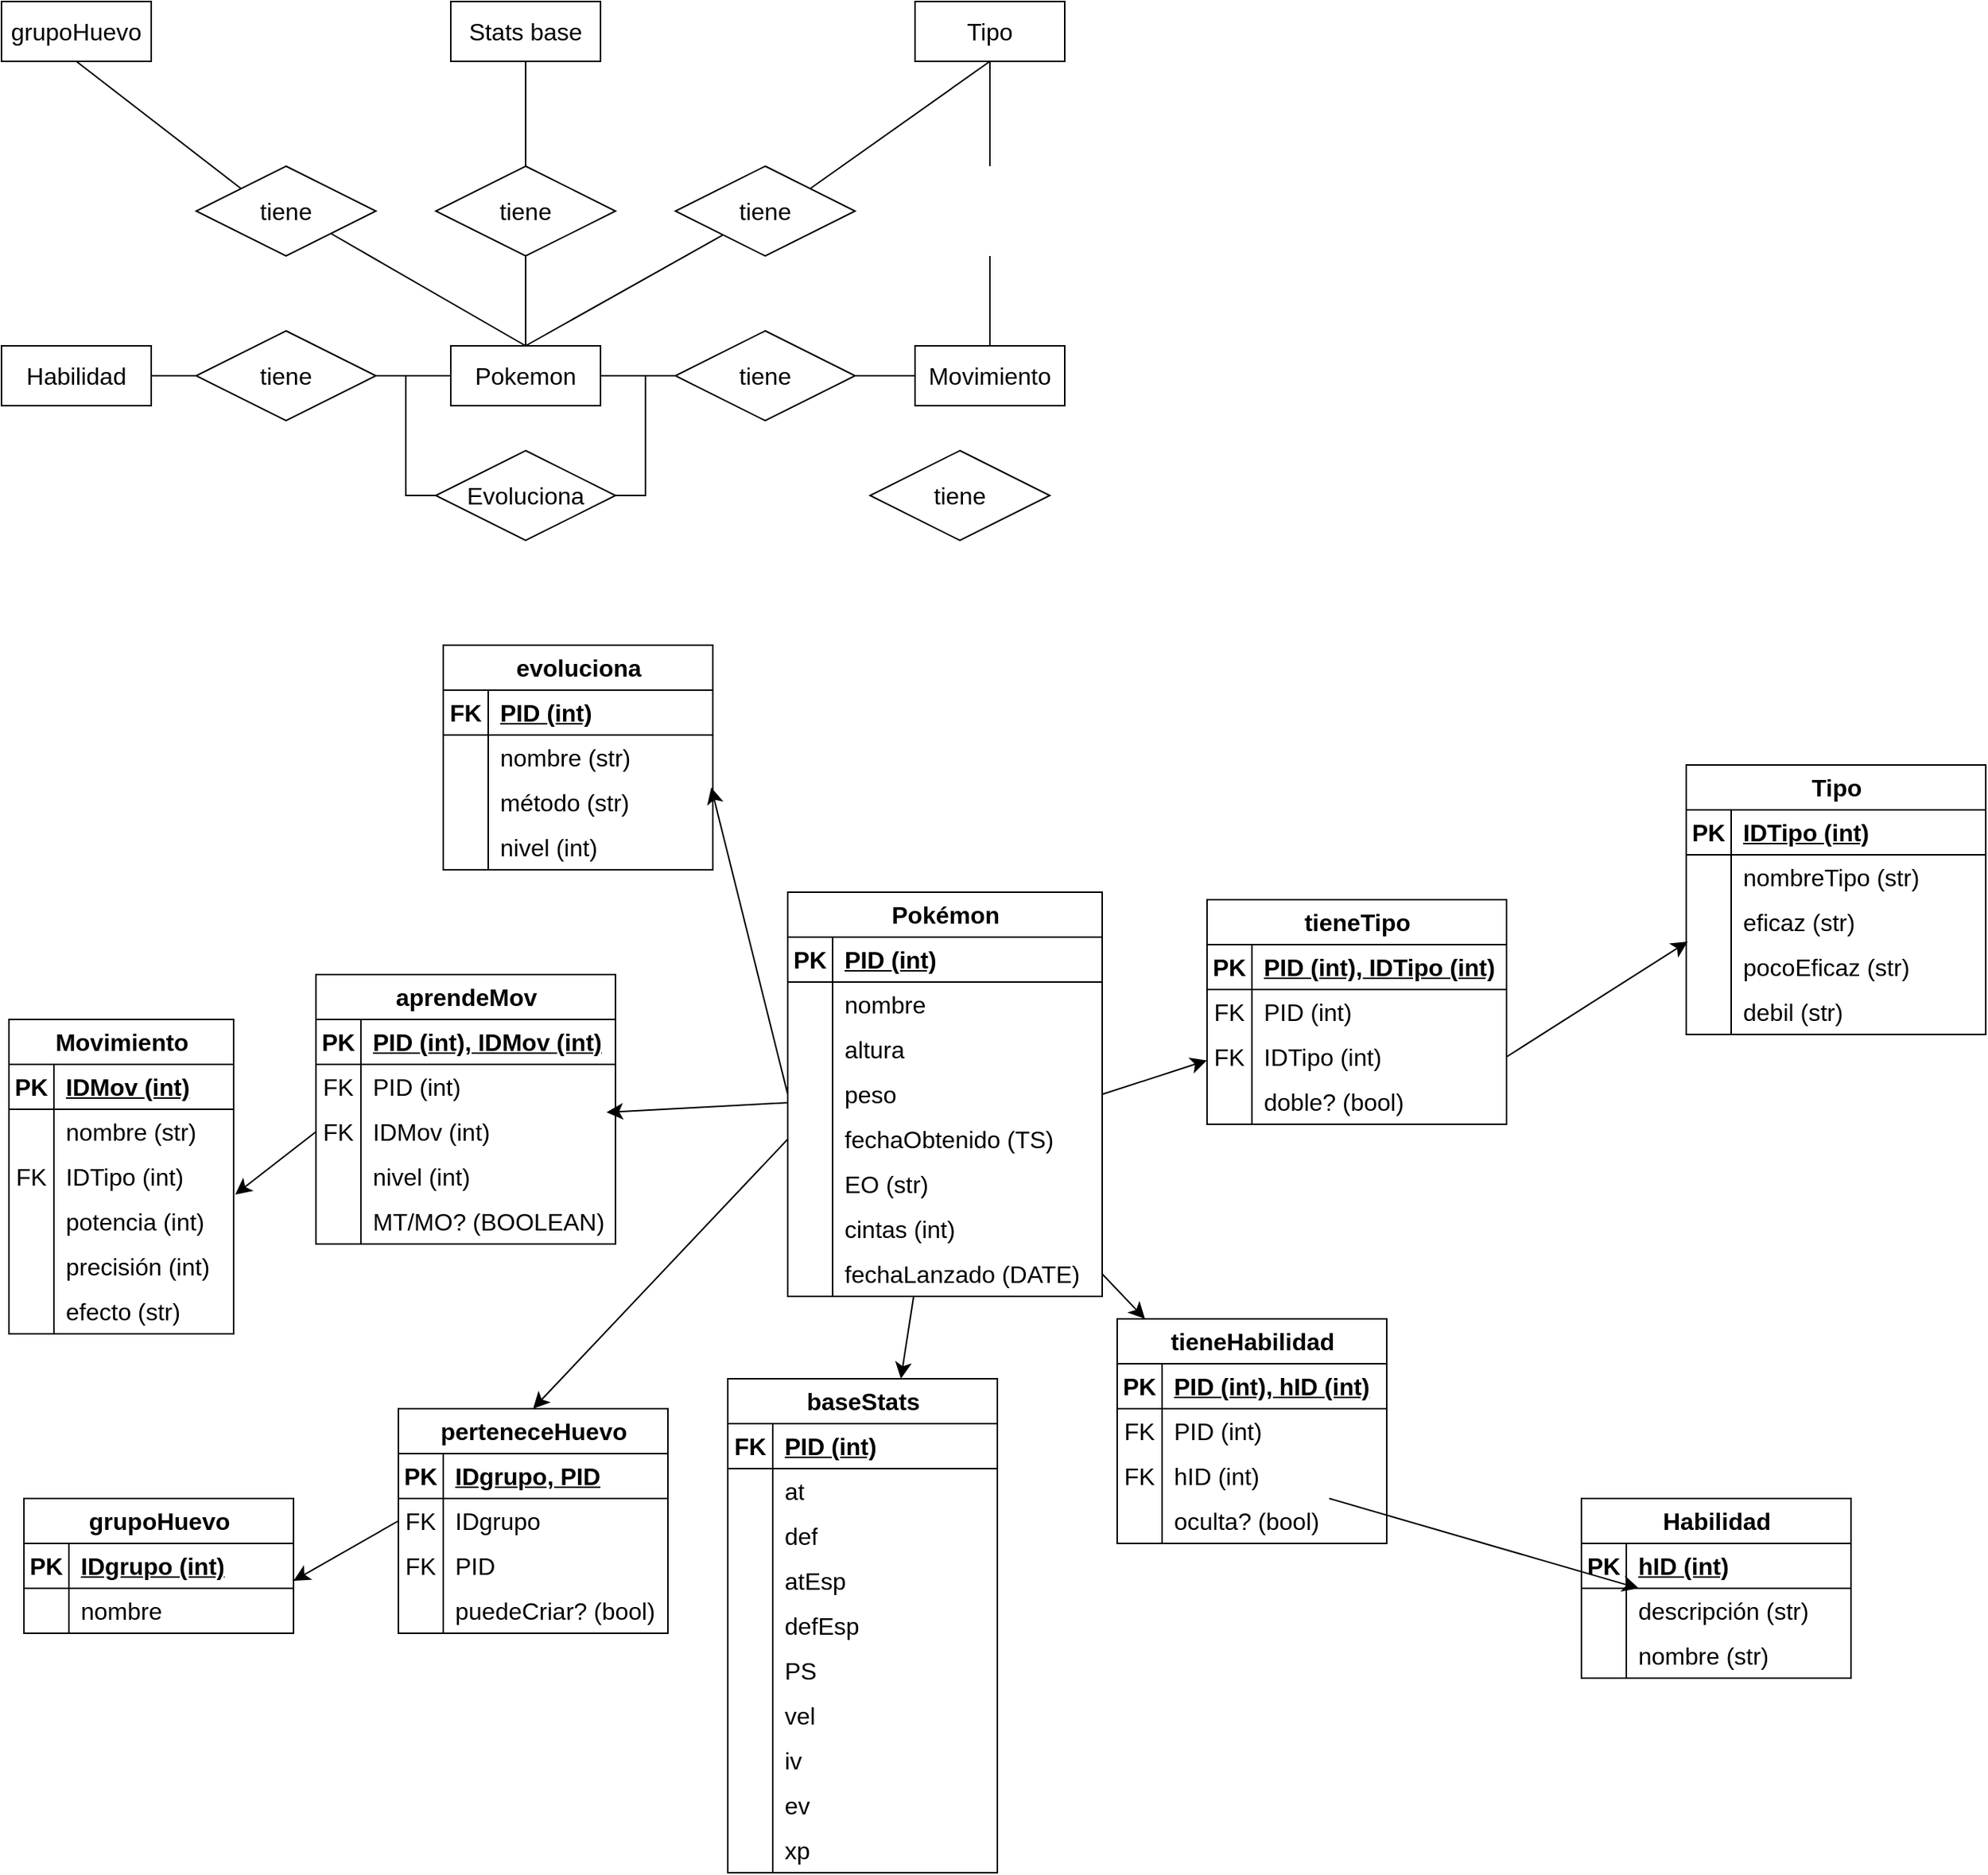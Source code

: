 <mxfile version="23.0.2" type="device" pages="2">
  <diagram id="R2lEEEUBdFMjLlhIrx00" name="Page-1">
    <mxGraphModel dx="1434" dy="1994" grid="1" gridSize="10" guides="1" tooltips="1" connect="1" arrows="1" fold="1" page="1" pageScale="1" pageWidth="850" pageHeight="1100" math="0" shadow="0" extFonts="Permanent Marker^https://fonts.googleapis.com/css?family=Permanent+Marker">
      <root>
        <mxCell id="0" />
        <mxCell id="1" parent="0" />
        <mxCell id="tdsxpR7g4-Lvdvggdu1_-16" style="edgeStyle=none;curved=1;rounded=0;orthogonalLoop=1;jettySize=auto;html=1;exitX=0.5;exitY=0;exitDx=0;exitDy=0;fontSize=12;startSize=8;endSize=8;endArrow=none;endFill=0;" parent="1" source="tdsxpR7g4-Lvdvggdu1_-1" target="tdsxpR7g4-Lvdvggdu1_-12" edge="1">
          <mxGeometry relative="1" as="geometry" />
        </mxCell>
        <mxCell id="tdsxpR7g4-Lvdvggdu1_-25" style="edgeStyle=none;curved=1;rounded=0;orthogonalLoop=1;jettySize=auto;html=1;exitX=0.5;exitY=0;exitDx=0;exitDy=0;entryX=0.5;entryY=1;entryDx=0;entryDy=0;fontSize=12;startSize=8;endSize=8;endArrow=none;endFill=0;" parent="1" source="tdsxpR7g4-Lvdvggdu1_-1" target="tdsxpR7g4-Lvdvggdu1_-24" edge="1">
          <mxGeometry relative="1" as="geometry" />
        </mxCell>
        <mxCell id="tdsxpR7g4-Lvdvggdu1_-35" style="edgeStyle=orthogonalEdgeStyle;shape=connector;rounded=0;orthogonalLoop=1;jettySize=auto;html=1;exitX=1;exitY=0.5;exitDx=0;exitDy=0;entryX=1;entryY=0.5;entryDx=0;entryDy=0;labelBackgroundColor=default;strokeColor=default;align=center;verticalAlign=middle;fontFamily=Helvetica;fontSize=12;fontColor=default;endArrow=none;endFill=0;startSize=8;endSize=8;" parent="1" source="tdsxpR7g4-Lvdvggdu1_-1" target="tdsxpR7g4-Lvdvggdu1_-9" edge="1">
          <mxGeometry relative="1" as="geometry" />
        </mxCell>
        <mxCell id="tdsxpR7g4-Lvdvggdu1_-1" value="Pokemon" style="whiteSpace=wrap;html=1;align=center;fontSize=16;" parent="1" vertex="1">
          <mxGeometry x="305" y="130" width="100" height="40" as="geometry" />
        </mxCell>
        <mxCell id="tdsxpR7g4-Lvdvggdu1_-14" style="edgeStyle=none;curved=1;rounded=0;orthogonalLoop=1;jettySize=auto;html=1;exitX=1;exitY=0.5;exitDx=0;exitDy=0;fontSize=12;startSize=8;endSize=8;endArrow=none;endFill=0;" parent="1" source="tdsxpR7g4-Lvdvggdu1_-2" target="tdsxpR7g4-Lvdvggdu1_-6" edge="1">
          <mxGeometry relative="1" as="geometry" />
        </mxCell>
        <mxCell id="tdsxpR7g4-Lvdvggdu1_-15" style="edgeStyle=none;curved=1;rounded=0;orthogonalLoop=1;jettySize=auto;html=1;exitX=0;exitY=0.5;exitDx=0;exitDy=0;fontSize=12;startSize=8;endSize=8;endArrow=none;endFill=0;" parent="1" source="tdsxpR7g4-Lvdvggdu1_-2" target="tdsxpR7g4-Lvdvggdu1_-1" edge="1">
          <mxGeometry relative="1" as="geometry" />
        </mxCell>
        <mxCell id="tdsxpR7g4-Lvdvggdu1_-2" value="tiene" style="shape=rhombus;perimeter=rhombusPerimeter;whiteSpace=wrap;html=1;align=center;fontSize=16;" parent="1" vertex="1">
          <mxGeometry x="455" y="120" width="120" height="60" as="geometry" />
        </mxCell>
        <mxCell id="tdsxpR7g4-Lvdvggdu1_-3" value="Tipo" style="whiteSpace=wrap;html=1;align=center;fontSize=16;" parent="1" vertex="1">
          <mxGeometry x="615" y="-100" width="100" height="40" as="geometry" />
        </mxCell>
        <mxCell id="tdsxpR7g4-Lvdvggdu1_-4" value="grupoHuevo" style="whiteSpace=wrap;html=1;align=center;fontSize=16;" parent="1" vertex="1">
          <mxGeometry x="5" y="-100" width="100" height="40" as="geometry" />
        </mxCell>
        <mxCell id="tdsxpR7g4-Lvdvggdu1_-28" style="edgeStyle=none;curved=1;rounded=0;orthogonalLoop=1;jettySize=auto;html=1;exitX=1;exitY=0.5;exitDx=0;exitDy=0;entryX=0;entryY=0.5;entryDx=0;entryDy=0;fontSize=12;startSize=8;endSize=8;endArrow=none;endFill=0;" parent="1" source="tdsxpR7g4-Lvdvggdu1_-5" target="tdsxpR7g4-Lvdvggdu1_-27" edge="1">
          <mxGeometry relative="1" as="geometry" />
        </mxCell>
        <mxCell id="tdsxpR7g4-Lvdvggdu1_-5" value="Habilidad" style="whiteSpace=wrap;html=1;align=center;fontSize=16;" parent="1" vertex="1">
          <mxGeometry x="5" y="130" width="100" height="40" as="geometry" />
        </mxCell>
        <mxCell id="tdsxpR7g4-Lvdvggdu1_-13" style="edgeStyle=none;curved=1;rounded=0;orthogonalLoop=1;jettySize=auto;html=1;fontSize=12;startSize=8;endSize=8;endArrow=none;endFill=0;" parent="1" source="tdsxpR7g4-Lvdvggdu1_-6" edge="1">
          <mxGeometry relative="1" as="geometry">
            <mxPoint x="665" y="70" as="targetPoint" />
          </mxGeometry>
        </mxCell>
        <mxCell id="tdsxpR7g4-Lvdvggdu1_-6" value="Movimiento" style="whiteSpace=wrap;html=1;align=center;fontSize=16;" parent="1" vertex="1">
          <mxGeometry x="615" y="130" width="100" height="40" as="geometry" />
        </mxCell>
        <mxCell id="tdsxpR7g4-Lvdvggdu1_-26" style="edgeStyle=none;curved=1;rounded=0;orthogonalLoop=1;jettySize=auto;html=1;fontSize=12;startSize=8;endSize=8;endArrow=none;endFill=0;" parent="1" source="tdsxpR7g4-Lvdvggdu1_-7" target="tdsxpR7g4-Lvdvggdu1_-24" edge="1">
          <mxGeometry relative="1" as="geometry" />
        </mxCell>
        <mxCell id="tdsxpR7g4-Lvdvggdu1_-7" value="Stats base" style="whiteSpace=wrap;html=1;align=center;fontSize=16;" parent="1" vertex="1">
          <mxGeometry x="305" y="-100" width="100" height="40" as="geometry" />
        </mxCell>
        <mxCell id="tdsxpR7g4-Lvdvggdu1_-36" style="edgeStyle=orthogonalEdgeStyle;shape=connector;rounded=0;orthogonalLoop=1;jettySize=auto;html=1;exitX=0;exitY=0.5;exitDx=0;exitDy=0;entryX=0;entryY=0.5;entryDx=0;entryDy=0;labelBackgroundColor=default;strokeColor=default;align=center;verticalAlign=middle;fontFamily=Helvetica;fontSize=12;fontColor=default;endArrow=none;endFill=0;startSize=8;endSize=8;" parent="1" source="tdsxpR7g4-Lvdvggdu1_-9" target="tdsxpR7g4-Lvdvggdu1_-1" edge="1">
          <mxGeometry relative="1" as="geometry" />
        </mxCell>
        <mxCell id="tdsxpR7g4-Lvdvggdu1_-9" value="Evoluciona" style="shape=rhombus;perimeter=rhombusPerimeter;whiteSpace=wrap;html=1;align=center;fontSize=16;" parent="1" vertex="1">
          <mxGeometry x="295" y="200" width="120" height="60" as="geometry" />
        </mxCell>
        <mxCell id="tdsxpR7g4-Lvdvggdu1_-20" style="edgeStyle=none;curved=1;rounded=0;orthogonalLoop=1;jettySize=auto;html=1;exitX=0.5;exitY=0;exitDx=0;exitDy=0;fontSize=12;startSize=8;endSize=8;endArrow=none;endFill=0;" parent="1" target="tdsxpR7g4-Lvdvggdu1_-3" edge="1">
          <mxGeometry relative="1" as="geometry">
            <mxPoint x="665" y="10" as="sourcePoint" />
          </mxGeometry>
        </mxCell>
        <mxCell id="tdsxpR7g4-Lvdvggdu1_-11" value="tiene" style="shape=rhombus;perimeter=rhombusPerimeter;whiteSpace=wrap;html=1;align=center;fontSize=16;" parent="1" vertex="1">
          <mxGeometry x="585" y="200" width="120" height="60" as="geometry" />
        </mxCell>
        <mxCell id="tdsxpR7g4-Lvdvggdu1_-33" style="edgeStyle=none;curved=1;rounded=0;orthogonalLoop=1;jettySize=auto;html=1;exitX=1;exitY=0;exitDx=0;exitDy=0;entryX=0.5;entryY=1;entryDx=0;entryDy=0;fontSize=12;startSize=8;endSize=8;endArrow=none;endFill=0;" parent="1" source="tdsxpR7g4-Lvdvggdu1_-12" target="tdsxpR7g4-Lvdvggdu1_-3" edge="1">
          <mxGeometry relative="1" as="geometry" />
        </mxCell>
        <mxCell id="tdsxpR7g4-Lvdvggdu1_-12" value="tiene" style="shape=rhombus;perimeter=rhombusPerimeter;whiteSpace=wrap;html=1;align=center;fontSize=16;" parent="1" vertex="1">
          <mxGeometry x="455" y="10" width="120" height="60" as="geometry" />
        </mxCell>
        <mxCell id="tdsxpR7g4-Lvdvggdu1_-24" value="tiene" style="shape=rhombus;perimeter=rhombusPerimeter;whiteSpace=wrap;html=1;align=center;fontSize=16;" parent="1" vertex="1">
          <mxGeometry x="295" y="10" width="120" height="60" as="geometry" />
        </mxCell>
        <mxCell id="tdsxpR7g4-Lvdvggdu1_-29" style="edgeStyle=none;curved=1;rounded=0;orthogonalLoop=1;jettySize=auto;html=1;exitX=1;exitY=0.5;exitDx=0;exitDy=0;entryX=0;entryY=0.5;entryDx=0;entryDy=0;fontSize=12;startSize=8;endSize=8;endArrow=none;endFill=0;" parent="1" source="tdsxpR7g4-Lvdvggdu1_-27" target="tdsxpR7g4-Lvdvggdu1_-1" edge="1">
          <mxGeometry relative="1" as="geometry" />
        </mxCell>
        <mxCell id="tdsxpR7g4-Lvdvggdu1_-27" value="tiene" style="shape=rhombus;perimeter=rhombusPerimeter;whiteSpace=wrap;html=1;align=center;fontSize=16;" parent="1" vertex="1">
          <mxGeometry x="135" y="120" width="120" height="60" as="geometry" />
        </mxCell>
        <mxCell id="tdsxpR7g4-Lvdvggdu1_-31" style="edgeStyle=none;curved=1;rounded=0;orthogonalLoop=1;jettySize=auto;html=1;exitX=0;exitY=0;exitDx=0;exitDy=0;entryX=0.5;entryY=1;entryDx=0;entryDy=0;fontSize=12;startSize=8;endSize=8;endArrow=none;endFill=0;" parent="1" source="tdsxpR7g4-Lvdvggdu1_-30" target="tdsxpR7g4-Lvdvggdu1_-4" edge="1">
          <mxGeometry relative="1" as="geometry" />
        </mxCell>
        <mxCell id="tdsxpR7g4-Lvdvggdu1_-32" style="edgeStyle=none;curved=1;rounded=0;orthogonalLoop=1;jettySize=auto;html=1;exitX=1;exitY=1;exitDx=0;exitDy=0;entryX=0.5;entryY=0;entryDx=0;entryDy=0;fontSize=12;startSize=8;endSize=8;endArrow=none;endFill=0;" parent="1" source="tdsxpR7g4-Lvdvggdu1_-30" target="tdsxpR7g4-Lvdvggdu1_-1" edge="1">
          <mxGeometry relative="1" as="geometry" />
        </mxCell>
        <mxCell id="tdsxpR7g4-Lvdvggdu1_-30" value="tiene" style="shape=rhombus;perimeter=rhombusPerimeter;whiteSpace=wrap;html=1;align=center;fontSize=16;" parent="1" vertex="1">
          <mxGeometry x="135" y="10" width="120" height="60" as="geometry" />
        </mxCell>
        <mxCell id="C4rT-w2lgTpoISHS-FoR-3" style="edgeStyle=none;curved=1;rounded=0;orthogonalLoop=1;jettySize=auto;html=1;fontSize=12;startSize=8;endSize=8;" parent="1" source="rr6PRLMJspBUWssc9qHr-1" target="rr6PRLMJspBUWssc9qHr-103" edge="1">
          <mxGeometry relative="1" as="geometry" />
        </mxCell>
        <mxCell id="rr6PRLMJspBUWssc9qHr-1" value="Pokémon" style="shape=table;startSize=30;container=1;collapsible=1;childLayout=tableLayout;fixedRows=1;rowLines=0;fontStyle=1;align=center;resizeLast=1;html=1;fontSize=16;" parent="1" vertex="1">
          <mxGeometry x="530" y="495" width="210" height="270" as="geometry" />
        </mxCell>
        <mxCell id="rr6PRLMJspBUWssc9qHr-2" value="" style="shape=tableRow;horizontal=0;startSize=0;swimlaneHead=0;swimlaneBody=0;fillColor=none;collapsible=0;dropTarget=0;points=[[0,0.5],[1,0.5]];portConstraint=eastwest;top=0;left=0;right=0;bottom=1;fontSize=16;" parent="rr6PRLMJspBUWssc9qHr-1" vertex="1">
          <mxGeometry y="30" width="210" height="30" as="geometry" />
        </mxCell>
        <mxCell id="rr6PRLMJspBUWssc9qHr-3" value="PK" style="shape=partialRectangle;connectable=0;fillColor=none;top=0;left=0;bottom=0;right=0;fontStyle=1;overflow=hidden;whiteSpace=wrap;html=1;fontSize=16;" parent="rr6PRLMJspBUWssc9qHr-2" vertex="1">
          <mxGeometry width="30" height="30" as="geometry">
            <mxRectangle width="30" height="30" as="alternateBounds" />
          </mxGeometry>
        </mxCell>
        <mxCell id="rr6PRLMJspBUWssc9qHr-4" value="PID (int)" style="shape=partialRectangle;connectable=0;fillColor=none;top=0;left=0;bottom=0;right=0;align=left;spacingLeft=6;fontStyle=5;overflow=hidden;whiteSpace=wrap;html=1;fontSize=16;" parent="rr6PRLMJspBUWssc9qHr-2" vertex="1">
          <mxGeometry x="30" width="180" height="30" as="geometry">
            <mxRectangle width="180" height="30" as="alternateBounds" />
          </mxGeometry>
        </mxCell>
        <mxCell id="rr6PRLMJspBUWssc9qHr-5" value="" style="shape=tableRow;horizontal=0;startSize=0;swimlaneHead=0;swimlaneBody=0;fillColor=none;collapsible=0;dropTarget=0;points=[[0,0.5],[1,0.5]];portConstraint=eastwest;top=0;left=0;right=0;bottom=0;fontSize=16;" parent="rr6PRLMJspBUWssc9qHr-1" vertex="1">
          <mxGeometry y="60" width="210" height="30" as="geometry" />
        </mxCell>
        <mxCell id="rr6PRLMJspBUWssc9qHr-6" value="" style="shape=partialRectangle;connectable=0;fillColor=none;top=0;left=0;bottom=0;right=0;editable=1;overflow=hidden;whiteSpace=wrap;html=1;fontSize=16;" parent="rr6PRLMJspBUWssc9qHr-5" vertex="1">
          <mxGeometry width="30" height="30" as="geometry">
            <mxRectangle width="30" height="30" as="alternateBounds" />
          </mxGeometry>
        </mxCell>
        <mxCell id="rr6PRLMJspBUWssc9qHr-7" value="nombre" style="shape=partialRectangle;connectable=0;fillColor=none;top=0;left=0;bottom=0;right=0;align=left;spacingLeft=6;overflow=hidden;whiteSpace=wrap;html=1;fontSize=16;" parent="rr6PRLMJspBUWssc9qHr-5" vertex="1">
          <mxGeometry x="30" width="180" height="30" as="geometry">
            <mxRectangle width="180" height="30" as="alternateBounds" />
          </mxGeometry>
        </mxCell>
        <mxCell id="rr6PRLMJspBUWssc9qHr-8" value="" style="shape=tableRow;horizontal=0;startSize=0;swimlaneHead=0;swimlaneBody=0;fillColor=none;collapsible=0;dropTarget=0;points=[[0,0.5],[1,0.5]];portConstraint=eastwest;top=0;left=0;right=0;bottom=0;fontSize=16;" parent="rr6PRLMJspBUWssc9qHr-1" vertex="1">
          <mxGeometry y="90" width="210" height="30" as="geometry" />
        </mxCell>
        <mxCell id="rr6PRLMJspBUWssc9qHr-9" value="" style="shape=partialRectangle;connectable=0;fillColor=none;top=0;left=0;bottom=0;right=0;editable=1;overflow=hidden;whiteSpace=wrap;html=1;fontSize=16;" parent="rr6PRLMJspBUWssc9qHr-8" vertex="1">
          <mxGeometry width="30" height="30" as="geometry">
            <mxRectangle width="30" height="30" as="alternateBounds" />
          </mxGeometry>
        </mxCell>
        <mxCell id="rr6PRLMJspBUWssc9qHr-10" value="altura" style="shape=partialRectangle;connectable=0;fillColor=none;top=0;left=0;bottom=0;right=0;align=left;spacingLeft=6;overflow=hidden;whiteSpace=wrap;html=1;fontSize=16;" parent="rr6PRLMJspBUWssc9qHr-8" vertex="1">
          <mxGeometry x="30" width="180" height="30" as="geometry">
            <mxRectangle width="180" height="30" as="alternateBounds" />
          </mxGeometry>
        </mxCell>
        <mxCell id="rr6PRLMJspBUWssc9qHr-11" value="" style="shape=tableRow;horizontal=0;startSize=0;swimlaneHead=0;swimlaneBody=0;fillColor=none;collapsible=0;dropTarget=0;points=[[0,0.5],[1,0.5]];portConstraint=eastwest;top=0;left=0;right=0;bottom=0;fontSize=16;" parent="rr6PRLMJspBUWssc9qHr-1" vertex="1">
          <mxGeometry y="120" width="210" height="30" as="geometry" />
        </mxCell>
        <mxCell id="rr6PRLMJspBUWssc9qHr-12" value="" style="shape=partialRectangle;connectable=0;fillColor=none;top=0;left=0;bottom=0;right=0;editable=1;overflow=hidden;whiteSpace=wrap;html=1;fontSize=16;" parent="rr6PRLMJspBUWssc9qHr-11" vertex="1">
          <mxGeometry width="30" height="30" as="geometry">
            <mxRectangle width="30" height="30" as="alternateBounds" />
          </mxGeometry>
        </mxCell>
        <mxCell id="rr6PRLMJspBUWssc9qHr-13" value="peso" style="shape=partialRectangle;connectable=0;fillColor=none;top=0;left=0;bottom=0;right=0;align=left;spacingLeft=6;overflow=hidden;whiteSpace=wrap;html=1;fontSize=16;" parent="rr6PRLMJspBUWssc9qHr-11" vertex="1">
          <mxGeometry x="30" width="180" height="30" as="geometry">
            <mxRectangle width="180" height="30" as="alternateBounds" />
          </mxGeometry>
        </mxCell>
        <mxCell id="rr6PRLMJspBUWssc9qHr-154" value="" style="shape=tableRow;horizontal=0;startSize=0;swimlaneHead=0;swimlaneBody=0;fillColor=none;collapsible=0;dropTarget=0;points=[[0,0.5],[1,0.5]];portConstraint=eastwest;top=0;left=0;right=0;bottom=0;fontSize=16;" parent="rr6PRLMJspBUWssc9qHr-1" vertex="1">
          <mxGeometry y="150" width="210" height="30" as="geometry" />
        </mxCell>
        <mxCell id="rr6PRLMJspBUWssc9qHr-155" value="" style="shape=partialRectangle;connectable=0;fillColor=none;top=0;left=0;bottom=0;right=0;editable=1;overflow=hidden;whiteSpace=wrap;html=1;fontSize=16;" parent="rr6PRLMJspBUWssc9qHr-154" vertex="1">
          <mxGeometry width="30" height="30" as="geometry">
            <mxRectangle width="30" height="30" as="alternateBounds" />
          </mxGeometry>
        </mxCell>
        <mxCell id="rr6PRLMJspBUWssc9qHr-156" value="fechaObtenido (TS)" style="shape=partialRectangle;connectable=0;fillColor=none;top=0;left=0;bottom=0;right=0;align=left;spacingLeft=6;overflow=hidden;whiteSpace=wrap;html=1;fontSize=16;" parent="rr6PRLMJspBUWssc9qHr-154" vertex="1">
          <mxGeometry x="30" width="180" height="30" as="geometry">
            <mxRectangle width="180" height="30" as="alternateBounds" />
          </mxGeometry>
        </mxCell>
        <mxCell id="rr6PRLMJspBUWssc9qHr-157" value="" style="shape=tableRow;horizontal=0;startSize=0;swimlaneHead=0;swimlaneBody=0;fillColor=none;collapsible=0;dropTarget=0;points=[[0,0.5],[1,0.5]];portConstraint=eastwest;top=0;left=0;right=0;bottom=0;fontSize=16;" parent="rr6PRLMJspBUWssc9qHr-1" vertex="1">
          <mxGeometry y="180" width="210" height="30" as="geometry" />
        </mxCell>
        <mxCell id="rr6PRLMJspBUWssc9qHr-158" value="" style="shape=partialRectangle;connectable=0;fillColor=none;top=0;left=0;bottom=0;right=0;editable=1;overflow=hidden;whiteSpace=wrap;html=1;fontSize=16;" parent="rr6PRLMJspBUWssc9qHr-157" vertex="1">
          <mxGeometry width="30" height="30" as="geometry">
            <mxRectangle width="30" height="30" as="alternateBounds" />
          </mxGeometry>
        </mxCell>
        <mxCell id="rr6PRLMJspBUWssc9qHr-159" value="EO (str)" style="shape=partialRectangle;connectable=0;fillColor=none;top=0;left=0;bottom=0;right=0;align=left;spacingLeft=6;overflow=hidden;whiteSpace=wrap;html=1;fontSize=16;" parent="rr6PRLMJspBUWssc9qHr-157" vertex="1">
          <mxGeometry x="30" width="180" height="30" as="geometry">
            <mxRectangle width="180" height="30" as="alternateBounds" />
          </mxGeometry>
        </mxCell>
        <mxCell id="rr6PRLMJspBUWssc9qHr-160" value="" style="shape=tableRow;horizontal=0;startSize=0;swimlaneHead=0;swimlaneBody=0;fillColor=none;collapsible=0;dropTarget=0;points=[[0,0.5],[1,0.5]];portConstraint=eastwest;top=0;left=0;right=0;bottom=0;fontSize=16;" parent="rr6PRLMJspBUWssc9qHr-1" vertex="1">
          <mxGeometry y="210" width="210" height="30" as="geometry" />
        </mxCell>
        <mxCell id="rr6PRLMJspBUWssc9qHr-161" value="" style="shape=partialRectangle;connectable=0;fillColor=none;top=0;left=0;bottom=0;right=0;editable=1;overflow=hidden;whiteSpace=wrap;html=1;fontSize=16;" parent="rr6PRLMJspBUWssc9qHr-160" vertex="1">
          <mxGeometry width="30" height="30" as="geometry">
            <mxRectangle width="30" height="30" as="alternateBounds" />
          </mxGeometry>
        </mxCell>
        <mxCell id="rr6PRLMJspBUWssc9qHr-162" value="cintas (int)" style="shape=partialRectangle;connectable=0;fillColor=none;top=0;left=0;bottom=0;right=0;align=left;spacingLeft=6;overflow=hidden;whiteSpace=wrap;html=1;fontSize=16;" parent="rr6PRLMJspBUWssc9qHr-160" vertex="1">
          <mxGeometry x="30" width="180" height="30" as="geometry">
            <mxRectangle width="180" height="30" as="alternateBounds" />
          </mxGeometry>
        </mxCell>
        <mxCell id="rr6PRLMJspBUWssc9qHr-178" value="" style="shape=tableRow;horizontal=0;startSize=0;swimlaneHead=0;swimlaneBody=0;fillColor=none;collapsible=0;dropTarget=0;points=[[0,0.5],[1,0.5]];portConstraint=eastwest;top=0;left=0;right=0;bottom=0;fontSize=16;" parent="rr6PRLMJspBUWssc9qHr-1" vertex="1">
          <mxGeometry y="240" width="210" height="30" as="geometry" />
        </mxCell>
        <mxCell id="rr6PRLMJspBUWssc9qHr-179" value="" style="shape=partialRectangle;connectable=0;fillColor=none;top=0;left=0;bottom=0;right=0;editable=1;overflow=hidden;whiteSpace=wrap;html=1;fontSize=16;" parent="rr6PRLMJspBUWssc9qHr-178" vertex="1">
          <mxGeometry width="30" height="30" as="geometry">
            <mxRectangle width="30" height="30" as="alternateBounds" />
          </mxGeometry>
        </mxCell>
        <mxCell id="rr6PRLMJspBUWssc9qHr-180" value="fechaLanzado (DATE)" style="shape=partialRectangle;connectable=0;fillColor=none;top=0;left=0;bottom=0;right=0;align=left;spacingLeft=6;overflow=hidden;whiteSpace=wrap;html=1;fontSize=16;" parent="rr6PRLMJspBUWssc9qHr-178" vertex="1">
          <mxGeometry x="30" width="180" height="30" as="geometry">
            <mxRectangle width="180" height="30" as="alternateBounds" />
          </mxGeometry>
        </mxCell>
        <mxCell id="rr6PRLMJspBUWssc9qHr-14" value="tieneTipo" style="shape=table;startSize=30;container=1;collapsible=1;childLayout=tableLayout;fixedRows=1;rowLines=0;fontStyle=1;align=center;resizeLast=1;html=1;fontSize=16;" parent="1" vertex="1">
          <mxGeometry x="810" y="500" width="200" height="150" as="geometry" />
        </mxCell>
        <mxCell id="rr6PRLMJspBUWssc9qHr-15" value="" style="shape=tableRow;horizontal=0;startSize=0;swimlaneHead=0;swimlaneBody=0;fillColor=none;collapsible=0;dropTarget=0;points=[[0,0.5],[1,0.5]];portConstraint=eastwest;top=0;left=0;right=0;bottom=1;fontSize=16;" parent="rr6PRLMJspBUWssc9qHr-14" vertex="1">
          <mxGeometry y="30" width="200" height="30" as="geometry" />
        </mxCell>
        <mxCell id="rr6PRLMJspBUWssc9qHr-16" value="PK" style="shape=partialRectangle;connectable=0;fillColor=none;top=0;left=0;bottom=0;right=0;fontStyle=1;overflow=hidden;whiteSpace=wrap;html=1;fontSize=16;" parent="rr6PRLMJspBUWssc9qHr-15" vertex="1">
          <mxGeometry width="30" height="30" as="geometry">
            <mxRectangle width="30" height="30" as="alternateBounds" />
          </mxGeometry>
        </mxCell>
        <mxCell id="rr6PRLMJspBUWssc9qHr-17" value="PID (int), IDTipo (int)" style="shape=partialRectangle;connectable=0;fillColor=none;top=0;left=0;bottom=0;right=0;align=left;spacingLeft=6;fontStyle=5;overflow=hidden;whiteSpace=wrap;html=1;fontSize=16;" parent="rr6PRLMJspBUWssc9qHr-15" vertex="1">
          <mxGeometry x="30" width="170" height="30" as="geometry">
            <mxRectangle width="170" height="30" as="alternateBounds" />
          </mxGeometry>
        </mxCell>
        <mxCell id="rr6PRLMJspBUWssc9qHr-18" value="" style="shape=tableRow;horizontal=0;startSize=0;swimlaneHead=0;swimlaneBody=0;fillColor=none;collapsible=0;dropTarget=0;points=[[0,0.5],[1,0.5]];portConstraint=eastwest;top=0;left=0;right=0;bottom=0;fontSize=16;" parent="rr6PRLMJspBUWssc9qHr-14" vertex="1">
          <mxGeometry y="60" width="200" height="30" as="geometry" />
        </mxCell>
        <mxCell id="rr6PRLMJspBUWssc9qHr-19" value="FK" style="shape=partialRectangle;connectable=0;fillColor=none;top=0;left=0;bottom=0;right=0;editable=1;overflow=hidden;whiteSpace=wrap;html=1;fontSize=16;" parent="rr6PRLMJspBUWssc9qHr-18" vertex="1">
          <mxGeometry width="30" height="30" as="geometry">
            <mxRectangle width="30" height="30" as="alternateBounds" />
          </mxGeometry>
        </mxCell>
        <mxCell id="rr6PRLMJspBUWssc9qHr-20" value="PID (int)" style="shape=partialRectangle;connectable=0;fillColor=none;top=0;left=0;bottom=0;right=0;align=left;spacingLeft=6;overflow=hidden;whiteSpace=wrap;html=1;fontSize=16;" parent="rr6PRLMJspBUWssc9qHr-18" vertex="1">
          <mxGeometry x="30" width="170" height="30" as="geometry">
            <mxRectangle width="170" height="30" as="alternateBounds" />
          </mxGeometry>
        </mxCell>
        <mxCell id="rr6PRLMJspBUWssc9qHr-21" value="" style="shape=tableRow;horizontal=0;startSize=0;swimlaneHead=0;swimlaneBody=0;fillColor=none;collapsible=0;dropTarget=0;points=[[0,0.5],[1,0.5]];portConstraint=eastwest;top=0;left=0;right=0;bottom=0;fontSize=16;" parent="rr6PRLMJspBUWssc9qHr-14" vertex="1">
          <mxGeometry y="90" width="200" height="30" as="geometry" />
        </mxCell>
        <mxCell id="rr6PRLMJspBUWssc9qHr-22" value="FK" style="shape=partialRectangle;connectable=0;fillColor=none;top=0;left=0;bottom=0;right=0;editable=1;overflow=hidden;whiteSpace=wrap;html=1;fontSize=16;" parent="rr6PRLMJspBUWssc9qHr-21" vertex="1">
          <mxGeometry width="30" height="30" as="geometry">
            <mxRectangle width="30" height="30" as="alternateBounds" />
          </mxGeometry>
        </mxCell>
        <mxCell id="rr6PRLMJspBUWssc9qHr-23" value="IDTipo (int)" style="shape=partialRectangle;connectable=0;fillColor=none;top=0;left=0;bottom=0;right=0;align=left;spacingLeft=6;overflow=hidden;whiteSpace=wrap;html=1;fontSize=16;" parent="rr6PRLMJspBUWssc9qHr-21" vertex="1">
          <mxGeometry x="30" width="170" height="30" as="geometry">
            <mxRectangle width="170" height="30" as="alternateBounds" />
          </mxGeometry>
        </mxCell>
        <mxCell id="rr6PRLMJspBUWssc9qHr-24" value="" style="shape=tableRow;horizontal=0;startSize=0;swimlaneHead=0;swimlaneBody=0;fillColor=none;collapsible=0;dropTarget=0;points=[[0,0.5],[1,0.5]];portConstraint=eastwest;top=0;left=0;right=0;bottom=0;fontSize=16;" parent="rr6PRLMJspBUWssc9qHr-14" vertex="1">
          <mxGeometry y="120" width="200" height="30" as="geometry" />
        </mxCell>
        <mxCell id="rr6PRLMJspBUWssc9qHr-25" value="" style="shape=partialRectangle;connectable=0;fillColor=none;top=0;left=0;bottom=0;right=0;editable=1;overflow=hidden;whiteSpace=wrap;html=1;fontSize=16;" parent="rr6PRLMJspBUWssc9qHr-24" vertex="1">
          <mxGeometry width="30" height="30" as="geometry">
            <mxRectangle width="30" height="30" as="alternateBounds" />
          </mxGeometry>
        </mxCell>
        <mxCell id="rr6PRLMJspBUWssc9qHr-26" value="doble? (bool)" style="shape=partialRectangle;connectable=0;fillColor=none;top=0;left=0;bottom=0;right=0;align=left;spacingLeft=6;overflow=hidden;whiteSpace=wrap;html=1;fontSize=16;" parent="rr6PRLMJspBUWssc9qHr-24" vertex="1">
          <mxGeometry x="30" width="170" height="30" as="geometry">
            <mxRectangle width="170" height="30" as="alternateBounds" />
          </mxGeometry>
        </mxCell>
        <mxCell id="rr6PRLMJspBUWssc9qHr-27" value="Tipo" style="shape=table;startSize=30;container=1;collapsible=1;childLayout=tableLayout;fixedRows=1;rowLines=0;fontStyle=1;align=center;resizeLast=1;html=1;fontSize=16;" parent="1" vertex="1">
          <mxGeometry x="1130" y="410" width="200" height="180" as="geometry" />
        </mxCell>
        <mxCell id="rr6PRLMJspBUWssc9qHr-28" value="" style="shape=tableRow;horizontal=0;startSize=0;swimlaneHead=0;swimlaneBody=0;fillColor=none;collapsible=0;dropTarget=0;points=[[0,0.5],[1,0.5]];portConstraint=eastwest;top=0;left=0;right=0;bottom=1;fontSize=16;" parent="rr6PRLMJspBUWssc9qHr-27" vertex="1">
          <mxGeometry y="30" width="200" height="30" as="geometry" />
        </mxCell>
        <mxCell id="rr6PRLMJspBUWssc9qHr-29" value="PK" style="shape=partialRectangle;connectable=0;fillColor=none;top=0;left=0;bottom=0;right=0;fontStyle=1;overflow=hidden;whiteSpace=wrap;html=1;fontSize=16;" parent="rr6PRLMJspBUWssc9qHr-28" vertex="1">
          <mxGeometry width="30" height="30" as="geometry">
            <mxRectangle width="30" height="30" as="alternateBounds" />
          </mxGeometry>
        </mxCell>
        <mxCell id="rr6PRLMJspBUWssc9qHr-30" value="IDTipo (int)" style="shape=partialRectangle;connectable=0;fillColor=none;top=0;left=0;bottom=0;right=0;align=left;spacingLeft=6;fontStyle=5;overflow=hidden;whiteSpace=wrap;html=1;fontSize=16;" parent="rr6PRLMJspBUWssc9qHr-28" vertex="1">
          <mxGeometry x="30" width="170" height="30" as="geometry">
            <mxRectangle width="170" height="30" as="alternateBounds" />
          </mxGeometry>
        </mxCell>
        <mxCell id="rr6PRLMJspBUWssc9qHr-31" value="" style="shape=tableRow;horizontal=0;startSize=0;swimlaneHead=0;swimlaneBody=0;fillColor=none;collapsible=0;dropTarget=0;points=[[0,0.5],[1,0.5]];portConstraint=eastwest;top=0;left=0;right=0;bottom=0;fontSize=16;" parent="rr6PRLMJspBUWssc9qHr-27" vertex="1">
          <mxGeometry y="60" width="200" height="30" as="geometry" />
        </mxCell>
        <mxCell id="rr6PRLMJspBUWssc9qHr-32" value="" style="shape=partialRectangle;connectable=0;fillColor=none;top=0;left=0;bottom=0;right=0;editable=1;overflow=hidden;whiteSpace=wrap;html=1;fontSize=16;" parent="rr6PRLMJspBUWssc9qHr-31" vertex="1">
          <mxGeometry width="30" height="30" as="geometry">
            <mxRectangle width="30" height="30" as="alternateBounds" />
          </mxGeometry>
        </mxCell>
        <mxCell id="rr6PRLMJspBUWssc9qHr-33" value="nombreTipo (str)" style="shape=partialRectangle;connectable=0;fillColor=none;top=0;left=0;bottom=0;right=0;align=left;spacingLeft=6;overflow=hidden;whiteSpace=wrap;html=1;fontSize=16;" parent="rr6PRLMJspBUWssc9qHr-31" vertex="1">
          <mxGeometry x="30" width="170" height="30" as="geometry">
            <mxRectangle width="170" height="30" as="alternateBounds" />
          </mxGeometry>
        </mxCell>
        <mxCell id="rr6PRLMJspBUWssc9qHr-169" value="" style="shape=tableRow;horizontal=0;startSize=0;swimlaneHead=0;swimlaneBody=0;fillColor=none;collapsible=0;dropTarget=0;points=[[0,0.5],[1,0.5]];portConstraint=eastwest;top=0;left=0;right=0;bottom=0;fontSize=16;" parent="rr6PRLMJspBUWssc9qHr-27" vertex="1">
          <mxGeometry y="90" width="200" height="30" as="geometry" />
        </mxCell>
        <mxCell id="rr6PRLMJspBUWssc9qHr-170" value="" style="shape=partialRectangle;connectable=0;fillColor=none;top=0;left=0;bottom=0;right=0;editable=1;overflow=hidden;whiteSpace=wrap;html=1;fontSize=16;" parent="rr6PRLMJspBUWssc9qHr-169" vertex="1">
          <mxGeometry width="30" height="30" as="geometry">
            <mxRectangle width="30" height="30" as="alternateBounds" />
          </mxGeometry>
        </mxCell>
        <mxCell id="rr6PRLMJspBUWssc9qHr-171" value="eficaz (str)" style="shape=partialRectangle;connectable=0;fillColor=none;top=0;left=0;bottom=0;right=0;align=left;spacingLeft=6;overflow=hidden;whiteSpace=wrap;html=1;fontSize=16;" parent="rr6PRLMJspBUWssc9qHr-169" vertex="1">
          <mxGeometry x="30" width="170" height="30" as="geometry">
            <mxRectangle width="170" height="30" as="alternateBounds" />
          </mxGeometry>
        </mxCell>
        <mxCell id="rr6PRLMJspBUWssc9qHr-172" value="" style="shape=tableRow;horizontal=0;startSize=0;swimlaneHead=0;swimlaneBody=0;fillColor=none;collapsible=0;dropTarget=0;points=[[0,0.5],[1,0.5]];portConstraint=eastwest;top=0;left=0;right=0;bottom=0;fontSize=16;" parent="rr6PRLMJspBUWssc9qHr-27" vertex="1">
          <mxGeometry y="120" width="200" height="30" as="geometry" />
        </mxCell>
        <mxCell id="rr6PRLMJspBUWssc9qHr-173" value="" style="shape=partialRectangle;connectable=0;fillColor=none;top=0;left=0;bottom=0;right=0;editable=1;overflow=hidden;whiteSpace=wrap;html=1;fontSize=16;" parent="rr6PRLMJspBUWssc9qHr-172" vertex="1">
          <mxGeometry width="30" height="30" as="geometry">
            <mxRectangle width="30" height="30" as="alternateBounds" />
          </mxGeometry>
        </mxCell>
        <mxCell id="rr6PRLMJspBUWssc9qHr-174" value="pocoEficaz (str)" style="shape=partialRectangle;connectable=0;fillColor=none;top=0;left=0;bottom=0;right=0;align=left;spacingLeft=6;overflow=hidden;whiteSpace=wrap;html=1;fontSize=16;" parent="rr6PRLMJspBUWssc9qHr-172" vertex="1">
          <mxGeometry x="30" width="170" height="30" as="geometry">
            <mxRectangle width="170" height="30" as="alternateBounds" />
          </mxGeometry>
        </mxCell>
        <mxCell id="rr6PRLMJspBUWssc9qHr-175" value="" style="shape=tableRow;horizontal=0;startSize=0;swimlaneHead=0;swimlaneBody=0;fillColor=none;collapsible=0;dropTarget=0;points=[[0,0.5],[1,0.5]];portConstraint=eastwest;top=0;left=0;right=0;bottom=0;fontSize=16;" parent="rr6PRLMJspBUWssc9qHr-27" vertex="1">
          <mxGeometry y="150" width="200" height="30" as="geometry" />
        </mxCell>
        <mxCell id="rr6PRLMJspBUWssc9qHr-176" value="" style="shape=partialRectangle;connectable=0;fillColor=none;top=0;left=0;bottom=0;right=0;editable=1;overflow=hidden;whiteSpace=wrap;html=1;fontSize=16;" parent="rr6PRLMJspBUWssc9qHr-175" vertex="1">
          <mxGeometry width="30" height="30" as="geometry">
            <mxRectangle width="30" height="30" as="alternateBounds" />
          </mxGeometry>
        </mxCell>
        <mxCell id="rr6PRLMJspBUWssc9qHr-177" value="debil (str)" style="shape=partialRectangle;connectable=0;fillColor=none;top=0;left=0;bottom=0;right=0;align=left;spacingLeft=6;overflow=hidden;whiteSpace=wrap;html=1;fontSize=16;" parent="rr6PRLMJspBUWssc9qHr-175" vertex="1">
          <mxGeometry x="30" width="170" height="30" as="geometry">
            <mxRectangle width="170" height="30" as="alternateBounds" />
          </mxGeometry>
        </mxCell>
        <mxCell id="rr6PRLMJspBUWssc9qHr-40" value="Movimiento" style="shape=table;startSize=30;container=1;collapsible=1;childLayout=tableLayout;fixedRows=1;rowLines=0;fontStyle=1;align=center;resizeLast=1;html=1;fontSize=16;" parent="1" vertex="1">
          <mxGeometry x="10" y="580" width="150" height="210" as="geometry">
            <mxRectangle x="410" y="690" width="130" height="30" as="alternateBounds" />
          </mxGeometry>
        </mxCell>
        <mxCell id="rr6PRLMJspBUWssc9qHr-41" value="" style="shape=tableRow;horizontal=0;startSize=0;swimlaneHead=0;swimlaneBody=0;fillColor=none;collapsible=0;dropTarget=0;points=[[0,0.5],[1,0.5]];portConstraint=eastwest;top=0;left=0;right=0;bottom=1;fontSize=16;" parent="rr6PRLMJspBUWssc9qHr-40" vertex="1">
          <mxGeometry y="30" width="150" height="30" as="geometry" />
        </mxCell>
        <mxCell id="rr6PRLMJspBUWssc9qHr-42" value="PK" style="shape=partialRectangle;connectable=0;fillColor=none;top=0;left=0;bottom=0;right=0;fontStyle=1;overflow=hidden;whiteSpace=wrap;html=1;fontSize=16;" parent="rr6PRLMJspBUWssc9qHr-41" vertex="1">
          <mxGeometry width="30" height="30" as="geometry">
            <mxRectangle width="30" height="30" as="alternateBounds" />
          </mxGeometry>
        </mxCell>
        <mxCell id="rr6PRLMJspBUWssc9qHr-43" value="IDMov (int)" style="shape=partialRectangle;connectable=0;fillColor=none;top=0;left=0;bottom=0;right=0;align=left;spacingLeft=6;fontStyle=5;overflow=hidden;whiteSpace=wrap;html=1;fontSize=16;" parent="rr6PRLMJspBUWssc9qHr-41" vertex="1">
          <mxGeometry x="30" width="120" height="30" as="geometry">
            <mxRectangle width="120" height="30" as="alternateBounds" />
          </mxGeometry>
        </mxCell>
        <mxCell id="rr6PRLMJspBUWssc9qHr-44" value="" style="shape=tableRow;horizontal=0;startSize=0;swimlaneHead=0;swimlaneBody=0;fillColor=none;collapsible=0;dropTarget=0;points=[[0,0.5],[1,0.5]];portConstraint=eastwest;top=0;left=0;right=0;bottom=0;fontSize=16;" parent="rr6PRLMJspBUWssc9qHr-40" vertex="1">
          <mxGeometry y="60" width="150" height="30" as="geometry" />
        </mxCell>
        <mxCell id="rr6PRLMJspBUWssc9qHr-45" value="" style="shape=partialRectangle;connectable=0;fillColor=none;top=0;left=0;bottom=0;right=0;editable=1;overflow=hidden;whiteSpace=wrap;html=1;fontSize=16;" parent="rr6PRLMJspBUWssc9qHr-44" vertex="1">
          <mxGeometry width="30" height="30" as="geometry">
            <mxRectangle width="30" height="30" as="alternateBounds" />
          </mxGeometry>
        </mxCell>
        <mxCell id="rr6PRLMJspBUWssc9qHr-46" value="nombre (str)" style="shape=partialRectangle;connectable=0;fillColor=none;top=0;left=0;bottom=0;right=0;align=left;spacingLeft=6;overflow=hidden;whiteSpace=wrap;html=1;fontSize=16;" parent="rr6PRLMJspBUWssc9qHr-44" vertex="1">
          <mxGeometry x="30" width="120" height="30" as="geometry">
            <mxRectangle width="120" height="30" as="alternateBounds" />
          </mxGeometry>
        </mxCell>
        <mxCell id="rr6PRLMJspBUWssc9qHr-47" value="" style="shape=tableRow;horizontal=0;startSize=0;swimlaneHead=0;swimlaneBody=0;fillColor=none;collapsible=0;dropTarget=0;points=[[0,0.5],[1,0.5]];portConstraint=eastwest;top=0;left=0;right=0;bottom=0;fontSize=16;" parent="rr6PRLMJspBUWssc9qHr-40" vertex="1">
          <mxGeometry y="90" width="150" height="30" as="geometry" />
        </mxCell>
        <mxCell id="rr6PRLMJspBUWssc9qHr-48" value="FK" style="shape=partialRectangle;connectable=0;fillColor=none;top=0;left=0;bottom=0;right=0;editable=1;overflow=hidden;whiteSpace=wrap;html=1;fontSize=16;" parent="rr6PRLMJspBUWssc9qHr-47" vertex="1">
          <mxGeometry width="30" height="30" as="geometry">
            <mxRectangle width="30" height="30" as="alternateBounds" />
          </mxGeometry>
        </mxCell>
        <mxCell id="rr6PRLMJspBUWssc9qHr-49" value="IDTipo (int)" style="shape=partialRectangle;connectable=0;fillColor=none;top=0;left=0;bottom=0;right=0;align=left;spacingLeft=6;overflow=hidden;whiteSpace=wrap;html=1;fontSize=16;" parent="rr6PRLMJspBUWssc9qHr-47" vertex="1">
          <mxGeometry x="30" width="120" height="30" as="geometry">
            <mxRectangle width="120" height="30" as="alternateBounds" />
          </mxGeometry>
        </mxCell>
        <mxCell id="rr6PRLMJspBUWssc9qHr-50" value="" style="shape=tableRow;horizontal=0;startSize=0;swimlaneHead=0;swimlaneBody=0;fillColor=none;collapsible=0;dropTarget=0;points=[[0,0.5],[1,0.5]];portConstraint=eastwest;top=0;left=0;right=0;bottom=0;fontSize=16;" parent="rr6PRLMJspBUWssc9qHr-40" vertex="1">
          <mxGeometry y="120" width="150" height="30" as="geometry" />
        </mxCell>
        <mxCell id="rr6PRLMJspBUWssc9qHr-51" value="" style="shape=partialRectangle;connectable=0;fillColor=none;top=0;left=0;bottom=0;right=0;editable=1;overflow=hidden;whiteSpace=wrap;html=1;fontSize=16;" parent="rr6PRLMJspBUWssc9qHr-50" vertex="1">
          <mxGeometry width="30" height="30" as="geometry">
            <mxRectangle width="30" height="30" as="alternateBounds" />
          </mxGeometry>
        </mxCell>
        <mxCell id="rr6PRLMJspBUWssc9qHr-52" value="potencia (int)" style="shape=partialRectangle;connectable=0;fillColor=none;top=0;left=0;bottom=0;right=0;align=left;spacingLeft=6;overflow=hidden;whiteSpace=wrap;html=1;fontSize=16;" parent="rr6PRLMJspBUWssc9qHr-50" vertex="1">
          <mxGeometry x="30" width="120" height="30" as="geometry">
            <mxRectangle width="120" height="30" as="alternateBounds" />
          </mxGeometry>
        </mxCell>
        <mxCell id="rr6PRLMJspBUWssc9qHr-57" value="" style="shape=tableRow;horizontal=0;startSize=0;swimlaneHead=0;swimlaneBody=0;fillColor=none;collapsible=0;dropTarget=0;points=[[0,0.5],[1,0.5]];portConstraint=eastwest;top=0;left=0;right=0;bottom=0;fontSize=16;" parent="rr6PRLMJspBUWssc9qHr-40" vertex="1">
          <mxGeometry y="150" width="150" height="30" as="geometry" />
        </mxCell>
        <mxCell id="rr6PRLMJspBUWssc9qHr-58" value="" style="shape=partialRectangle;connectable=0;fillColor=none;top=0;left=0;bottom=0;right=0;editable=1;overflow=hidden;whiteSpace=wrap;html=1;fontSize=16;" parent="rr6PRLMJspBUWssc9qHr-57" vertex="1">
          <mxGeometry width="30" height="30" as="geometry">
            <mxRectangle width="30" height="30" as="alternateBounds" />
          </mxGeometry>
        </mxCell>
        <mxCell id="rr6PRLMJspBUWssc9qHr-59" value="precisión (int)" style="shape=partialRectangle;connectable=0;fillColor=none;top=0;left=0;bottom=0;right=0;align=left;spacingLeft=6;overflow=hidden;whiteSpace=wrap;html=1;fontSize=16;" parent="rr6PRLMJspBUWssc9qHr-57" vertex="1">
          <mxGeometry x="30" width="120" height="30" as="geometry">
            <mxRectangle width="120" height="30" as="alternateBounds" />
          </mxGeometry>
        </mxCell>
        <mxCell id="rr6PRLMJspBUWssc9qHr-60" value="" style="shape=tableRow;horizontal=0;startSize=0;swimlaneHead=0;swimlaneBody=0;fillColor=none;collapsible=0;dropTarget=0;points=[[0,0.5],[1,0.5]];portConstraint=eastwest;top=0;left=0;right=0;bottom=0;fontSize=16;" parent="rr6PRLMJspBUWssc9qHr-40" vertex="1">
          <mxGeometry y="180" width="150" height="30" as="geometry" />
        </mxCell>
        <mxCell id="rr6PRLMJspBUWssc9qHr-61" value="" style="shape=partialRectangle;connectable=0;fillColor=none;top=0;left=0;bottom=0;right=0;editable=1;overflow=hidden;whiteSpace=wrap;html=1;fontSize=16;" parent="rr6PRLMJspBUWssc9qHr-60" vertex="1">
          <mxGeometry width="30" height="30" as="geometry">
            <mxRectangle width="30" height="30" as="alternateBounds" />
          </mxGeometry>
        </mxCell>
        <mxCell id="rr6PRLMJspBUWssc9qHr-62" value="efecto (str)" style="shape=partialRectangle;connectable=0;fillColor=none;top=0;left=0;bottom=0;right=0;align=left;spacingLeft=6;overflow=hidden;whiteSpace=wrap;html=1;fontSize=16;" parent="rr6PRLMJspBUWssc9qHr-60" vertex="1">
          <mxGeometry x="30" width="120" height="30" as="geometry">
            <mxRectangle width="120" height="30" as="alternateBounds" />
          </mxGeometry>
        </mxCell>
        <mxCell id="rr6PRLMJspBUWssc9qHr-64" value="Habilidad" style="shape=table;startSize=30;container=1;collapsible=1;childLayout=tableLayout;fixedRows=1;rowLines=0;fontStyle=1;align=center;resizeLast=1;html=1;fontSize=16;" parent="1" vertex="1">
          <mxGeometry x="1060" y="900" width="180" height="120" as="geometry" />
        </mxCell>
        <mxCell id="rr6PRLMJspBUWssc9qHr-65" value="" style="shape=tableRow;horizontal=0;startSize=0;swimlaneHead=0;swimlaneBody=0;fillColor=none;collapsible=0;dropTarget=0;points=[[0,0.5],[1,0.5]];portConstraint=eastwest;top=0;left=0;right=0;bottom=1;fontSize=16;" parent="rr6PRLMJspBUWssc9qHr-64" vertex="1">
          <mxGeometry y="30" width="180" height="30" as="geometry" />
        </mxCell>
        <mxCell id="rr6PRLMJspBUWssc9qHr-66" value="PK" style="shape=partialRectangle;connectable=0;fillColor=none;top=0;left=0;bottom=0;right=0;fontStyle=1;overflow=hidden;whiteSpace=wrap;html=1;fontSize=16;" parent="rr6PRLMJspBUWssc9qHr-65" vertex="1">
          <mxGeometry width="30" height="30" as="geometry">
            <mxRectangle width="30" height="30" as="alternateBounds" />
          </mxGeometry>
        </mxCell>
        <mxCell id="rr6PRLMJspBUWssc9qHr-67" value="hID (int)" style="shape=partialRectangle;connectable=0;fillColor=none;top=0;left=0;bottom=0;right=0;align=left;spacingLeft=6;fontStyle=5;overflow=hidden;whiteSpace=wrap;html=1;fontSize=16;" parent="rr6PRLMJspBUWssc9qHr-65" vertex="1">
          <mxGeometry x="30" width="150" height="30" as="geometry">
            <mxRectangle width="150" height="30" as="alternateBounds" />
          </mxGeometry>
        </mxCell>
        <mxCell id="rr6PRLMJspBUWssc9qHr-68" value="" style="shape=tableRow;horizontal=0;startSize=0;swimlaneHead=0;swimlaneBody=0;fillColor=none;collapsible=0;dropTarget=0;points=[[0,0.5],[1,0.5]];portConstraint=eastwest;top=0;left=0;right=0;bottom=0;fontSize=16;" parent="rr6PRLMJspBUWssc9qHr-64" vertex="1">
          <mxGeometry y="60" width="180" height="30" as="geometry" />
        </mxCell>
        <mxCell id="rr6PRLMJspBUWssc9qHr-69" value="" style="shape=partialRectangle;connectable=0;fillColor=none;top=0;left=0;bottom=0;right=0;editable=1;overflow=hidden;whiteSpace=wrap;html=1;fontSize=16;" parent="rr6PRLMJspBUWssc9qHr-68" vertex="1">
          <mxGeometry width="30" height="30" as="geometry">
            <mxRectangle width="30" height="30" as="alternateBounds" />
          </mxGeometry>
        </mxCell>
        <mxCell id="rr6PRLMJspBUWssc9qHr-70" value="descripción (str)" style="shape=partialRectangle;connectable=0;fillColor=none;top=0;left=0;bottom=0;right=0;align=left;spacingLeft=6;overflow=hidden;whiteSpace=wrap;html=1;fontSize=16;" parent="rr6PRLMJspBUWssc9qHr-68" vertex="1">
          <mxGeometry x="30" width="150" height="30" as="geometry">
            <mxRectangle width="150" height="30" as="alternateBounds" />
          </mxGeometry>
        </mxCell>
        <mxCell id="rr6PRLMJspBUWssc9qHr-71" value="" style="shape=tableRow;horizontal=0;startSize=0;swimlaneHead=0;swimlaneBody=0;fillColor=none;collapsible=0;dropTarget=0;points=[[0,0.5],[1,0.5]];portConstraint=eastwest;top=0;left=0;right=0;bottom=0;fontSize=16;" parent="rr6PRLMJspBUWssc9qHr-64" vertex="1">
          <mxGeometry y="90" width="180" height="30" as="geometry" />
        </mxCell>
        <mxCell id="rr6PRLMJspBUWssc9qHr-72" value="" style="shape=partialRectangle;connectable=0;fillColor=none;top=0;left=0;bottom=0;right=0;editable=1;overflow=hidden;whiteSpace=wrap;html=1;fontSize=16;" parent="rr6PRLMJspBUWssc9qHr-71" vertex="1">
          <mxGeometry width="30" height="30" as="geometry">
            <mxRectangle width="30" height="30" as="alternateBounds" />
          </mxGeometry>
        </mxCell>
        <mxCell id="rr6PRLMJspBUWssc9qHr-73" value="nombre (str)" style="shape=partialRectangle;connectable=0;fillColor=none;top=0;left=0;bottom=0;right=0;align=left;spacingLeft=6;overflow=hidden;whiteSpace=wrap;html=1;fontSize=16;" parent="rr6PRLMJspBUWssc9qHr-71" vertex="1">
          <mxGeometry x="30" width="150" height="30" as="geometry">
            <mxRectangle width="150" height="30" as="alternateBounds" />
          </mxGeometry>
        </mxCell>
        <mxCell id="rr6PRLMJspBUWssc9qHr-77" value="tieneHabilidad" style="shape=table;startSize=30;container=1;collapsible=1;childLayout=tableLayout;fixedRows=1;rowLines=0;fontStyle=1;align=center;resizeLast=1;html=1;fontSize=16;" parent="1" vertex="1">
          <mxGeometry x="750" y="780" width="180" height="150" as="geometry" />
        </mxCell>
        <mxCell id="rr6PRLMJspBUWssc9qHr-78" value="" style="shape=tableRow;horizontal=0;startSize=0;swimlaneHead=0;swimlaneBody=0;fillColor=none;collapsible=0;dropTarget=0;points=[[0,0.5],[1,0.5]];portConstraint=eastwest;top=0;left=0;right=0;bottom=1;fontSize=16;" parent="rr6PRLMJspBUWssc9qHr-77" vertex="1">
          <mxGeometry y="30" width="180" height="30" as="geometry" />
        </mxCell>
        <mxCell id="rr6PRLMJspBUWssc9qHr-79" value="PK" style="shape=partialRectangle;connectable=0;fillColor=none;top=0;left=0;bottom=0;right=0;fontStyle=1;overflow=hidden;whiteSpace=wrap;html=1;fontSize=16;" parent="rr6PRLMJspBUWssc9qHr-78" vertex="1">
          <mxGeometry width="30" height="30" as="geometry">
            <mxRectangle width="30" height="30" as="alternateBounds" />
          </mxGeometry>
        </mxCell>
        <mxCell id="rr6PRLMJspBUWssc9qHr-80" value="PID (int), hID (int)" style="shape=partialRectangle;connectable=0;fillColor=none;top=0;left=0;bottom=0;right=0;align=left;spacingLeft=6;fontStyle=5;overflow=hidden;whiteSpace=wrap;html=1;fontSize=16;" parent="rr6PRLMJspBUWssc9qHr-78" vertex="1">
          <mxGeometry x="30" width="150" height="30" as="geometry">
            <mxRectangle width="150" height="30" as="alternateBounds" />
          </mxGeometry>
        </mxCell>
        <mxCell id="rr6PRLMJspBUWssc9qHr-81" value="" style="shape=tableRow;horizontal=0;startSize=0;swimlaneHead=0;swimlaneBody=0;fillColor=none;collapsible=0;dropTarget=0;points=[[0,0.5],[1,0.5]];portConstraint=eastwest;top=0;left=0;right=0;bottom=0;fontSize=16;" parent="rr6PRLMJspBUWssc9qHr-77" vertex="1">
          <mxGeometry y="60" width="180" height="30" as="geometry" />
        </mxCell>
        <mxCell id="rr6PRLMJspBUWssc9qHr-82" value="FK" style="shape=partialRectangle;connectable=0;fillColor=none;top=0;left=0;bottom=0;right=0;editable=1;overflow=hidden;whiteSpace=wrap;html=1;fontSize=16;" parent="rr6PRLMJspBUWssc9qHr-81" vertex="1">
          <mxGeometry width="30" height="30" as="geometry">
            <mxRectangle width="30" height="30" as="alternateBounds" />
          </mxGeometry>
        </mxCell>
        <mxCell id="rr6PRLMJspBUWssc9qHr-83" value="PID (int)" style="shape=partialRectangle;connectable=0;fillColor=none;top=0;left=0;bottom=0;right=0;align=left;spacingLeft=6;overflow=hidden;whiteSpace=wrap;html=1;fontSize=16;" parent="rr6PRLMJspBUWssc9qHr-81" vertex="1">
          <mxGeometry x="30" width="150" height="30" as="geometry">
            <mxRectangle width="150" height="30" as="alternateBounds" />
          </mxGeometry>
        </mxCell>
        <mxCell id="rr6PRLMJspBUWssc9qHr-87" value="" style="shape=tableRow;horizontal=0;startSize=0;swimlaneHead=0;swimlaneBody=0;fillColor=none;collapsible=0;dropTarget=0;points=[[0,0.5],[1,0.5]];portConstraint=eastwest;top=0;left=0;right=0;bottom=0;fontSize=16;" parent="rr6PRLMJspBUWssc9qHr-77" vertex="1">
          <mxGeometry y="90" width="180" height="30" as="geometry" />
        </mxCell>
        <mxCell id="rr6PRLMJspBUWssc9qHr-88" value="FK" style="shape=partialRectangle;connectable=0;fillColor=none;top=0;left=0;bottom=0;right=0;editable=1;overflow=hidden;whiteSpace=wrap;html=1;fontSize=16;" parent="rr6PRLMJspBUWssc9qHr-87" vertex="1">
          <mxGeometry width="30" height="30" as="geometry">
            <mxRectangle width="30" height="30" as="alternateBounds" />
          </mxGeometry>
        </mxCell>
        <mxCell id="rr6PRLMJspBUWssc9qHr-89" value="hID (int)" style="shape=partialRectangle;connectable=0;fillColor=none;top=0;left=0;bottom=0;right=0;align=left;spacingLeft=6;overflow=hidden;whiteSpace=wrap;html=1;fontSize=16;" parent="rr6PRLMJspBUWssc9qHr-87" vertex="1">
          <mxGeometry x="30" width="150" height="30" as="geometry">
            <mxRectangle width="150" height="30" as="alternateBounds" />
          </mxGeometry>
        </mxCell>
        <mxCell id="rr6PRLMJspBUWssc9qHr-151" value="" style="shape=tableRow;horizontal=0;startSize=0;swimlaneHead=0;swimlaneBody=0;fillColor=none;collapsible=0;dropTarget=0;points=[[0,0.5],[1,0.5]];portConstraint=eastwest;top=0;left=0;right=0;bottom=0;fontSize=16;" parent="rr6PRLMJspBUWssc9qHr-77" vertex="1">
          <mxGeometry y="120" width="180" height="30" as="geometry" />
        </mxCell>
        <mxCell id="rr6PRLMJspBUWssc9qHr-152" value="" style="shape=partialRectangle;connectable=0;fillColor=none;top=0;left=0;bottom=0;right=0;editable=1;overflow=hidden;whiteSpace=wrap;html=1;fontSize=16;" parent="rr6PRLMJspBUWssc9qHr-151" vertex="1">
          <mxGeometry width="30" height="30" as="geometry">
            <mxRectangle width="30" height="30" as="alternateBounds" />
          </mxGeometry>
        </mxCell>
        <mxCell id="rr6PRLMJspBUWssc9qHr-153" value="oculta? (bool)" style="shape=partialRectangle;connectable=0;fillColor=none;top=0;left=0;bottom=0;right=0;align=left;spacingLeft=6;overflow=hidden;whiteSpace=wrap;html=1;fontSize=16;" parent="rr6PRLMJspBUWssc9qHr-151" vertex="1">
          <mxGeometry x="30" width="150" height="30" as="geometry">
            <mxRectangle width="150" height="30" as="alternateBounds" />
          </mxGeometry>
        </mxCell>
        <mxCell id="rr6PRLMJspBUWssc9qHr-90" value="grupoHuevo" style="shape=table;startSize=30;container=1;collapsible=1;childLayout=tableLayout;fixedRows=1;rowLines=0;fontStyle=1;align=center;resizeLast=1;html=1;fontSize=16;" parent="1" vertex="1">
          <mxGeometry x="20" y="900" width="180" height="90" as="geometry" />
        </mxCell>
        <mxCell id="rr6PRLMJspBUWssc9qHr-91" value="" style="shape=tableRow;horizontal=0;startSize=0;swimlaneHead=0;swimlaneBody=0;fillColor=none;collapsible=0;dropTarget=0;points=[[0,0.5],[1,0.5]];portConstraint=eastwest;top=0;left=0;right=0;bottom=1;fontSize=16;" parent="rr6PRLMJspBUWssc9qHr-90" vertex="1">
          <mxGeometry y="30" width="180" height="30" as="geometry" />
        </mxCell>
        <mxCell id="rr6PRLMJspBUWssc9qHr-92" value="PK" style="shape=partialRectangle;connectable=0;fillColor=none;top=0;left=0;bottom=0;right=0;fontStyle=1;overflow=hidden;whiteSpace=wrap;html=1;fontSize=16;" parent="rr6PRLMJspBUWssc9qHr-91" vertex="1">
          <mxGeometry width="30" height="30" as="geometry">
            <mxRectangle width="30" height="30" as="alternateBounds" />
          </mxGeometry>
        </mxCell>
        <mxCell id="rr6PRLMJspBUWssc9qHr-93" value="IDgrupo (int)" style="shape=partialRectangle;connectable=0;fillColor=none;top=0;left=0;bottom=0;right=0;align=left;spacingLeft=6;fontStyle=5;overflow=hidden;whiteSpace=wrap;html=1;fontSize=16;" parent="rr6PRLMJspBUWssc9qHr-91" vertex="1">
          <mxGeometry x="30" width="150" height="30" as="geometry">
            <mxRectangle width="150" height="30" as="alternateBounds" />
          </mxGeometry>
        </mxCell>
        <mxCell id="rr6PRLMJspBUWssc9qHr-94" value="" style="shape=tableRow;horizontal=0;startSize=0;swimlaneHead=0;swimlaneBody=0;fillColor=none;collapsible=0;dropTarget=0;points=[[0,0.5],[1,0.5]];portConstraint=eastwest;top=0;left=0;right=0;bottom=0;fontSize=16;" parent="rr6PRLMJspBUWssc9qHr-90" vertex="1">
          <mxGeometry y="60" width="180" height="30" as="geometry" />
        </mxCell>
        <mxCell id="rr6PRLMJspBUWssc9qHr-95" value="" style="shape=partialRectangle;connectable=0;fillColor=none;top=0;left=0;bottom=0;right=0;editable=1;overflow=hidden;whiteSpace=wrap;html=1;fontSize=16;" parent="rr6PRLMJspBUWssc9qHr-94" vertex="1">
          <mxGeometry width="30" height="30" as="geometry">
            <mxRectangle width="30" height="30" as="alternateBounds" />
          </mxGeometry>
        </mxCell>
        <mxCell id="rr6PRLMJspBUWssc9qHr-96" value="nombre" style="shape=partialRectangle;connectable=0;fillColor=none;top=0;left=0;bottom=0;right=0;align=left;spacingLeft=6;overflow=hidden;whiteSpace=wrap;html=1;fontSize=16;" parent="rr6PRLMJspBUWssc9qHr-94" vertex="1">
          <mxGeometry x="30" width="150" height="30" as="geometry">
            <mxRectangle width="150" height="30" as="alternateBounds" />
          </mxGeometry>
        </mxCell>
        <mxCell id="rr6PRLMJspBUWssc9qHr-103" value="baseStats" style="shape=table;startSize=30;container=1;collapsible=1;childLayout=tableLayout;fixedRows=1;rowLines=0;fontStyle=1;align=center;resizeLast=1;html=1;fontSize=16;" parent="1" vertex="1">
          <mxGeometry x="490" y="820" width="180" height="330" as="geometry" />
        </mxCell>
        <mxCell id="rr6PRLMJspBUWssc9qHr-104" value="" style="shape=tableRow;horizontal=0;startSize=0;swimlaneHead=0;swimlaneBody=0;fillColor=none;collapsible=0;dropTarget=0;points=[[0,0.5],[1,0.5]];portConstraint=eastwest;top=0;left=0;right=0;bottom=1;fontSize=16;" parent="rr6PRLMJspBUWssc9qHr-103" vertex="1">
          <mxGeometry y="30" width="180" height="30" as="geometry" />
        </mxCell>
        <mxCell id="rr6PRLMJspBUWssc9qHr-105" value="FK" style="shape=partialRectangle;connectable=0;fillColor=none;top=0;left=0;bottom=0;right=0;fontStyle=1;overflow=hidden;whiteSpace=wrap;html=1;fontSize=16;" parent="rr6PRLMJspBUWssc9qHr-104" vertex="1">
          <mxGeometry width="30" height="30" as="geometry">
            <mxRectangle width="30" height="30" as="alternateBounds" />
          </mxGeometry>
        </mxCell>
        <mxCell id="rr6PRLMJspBUWssc9qHr-106" value="PID (int)" style="shape=partialRectangle;connectable=0;fillColor=none;top=0;left=0;bottom=0;right=0;align=left;spacingLeft=6;fontStyle=5;overflow=hidden;whiteSpace=wrap;html=1;fontSize=16;" parent="rr6PRLMJspBUWssc9qHr-104" vertex="1">
          <mxGeometry x="30" width="150" height="30" as="geometry">
            <mxRectangle width="150" height="30" as="alternateBounds" />
          </mxGeometry>
        </mxCell>
        <mxCell id="rr6PRLMJspBUWssc9qHr-107" value="" style="shape=tableRow;horizontal=0;startSize=0;swimlaneHead=0;swimlaneBody=0;fillColor=none;collapsible=0;dropTarget=0;points=[[0,0.5],[1,0.5]];portConstraint=eastwest;top=0;left=0;right=0;bottom=0;fontSize=16;" parent="rr6PRLMJspBUWssc9qHr-103" vertex="1">
          <mxGeometry y="60" width="180" height="30" as="geometry" />
        </mxCell>
        <mxCell id="rr6PRLMJspBUWssc9qHr-108" value="" style="shape=partialRectangle;connectable=0;fillColor=none;top=0;left=0;bottom=0;right=0;editable=1;overflow=hidden;whiteSpace=wrap;html=1;fontSize=16;" parent="rr6PRLMJspBUWssc9qHr-107" vertex="1">
          <mxGeometry width="30" height="30" as="geometry">
            <mxRectangle width="30" height="30" as="alternateBounds" />
          </mxGeometry>
        </mxCell>
        <mxCell id="rr6PRLMJspBUWssc9qHr-109" value="at" style="shape=partialRectangle;connectable=0;fillColor=none;top=0;left=0;bottom=0;right=0;align=left;spacingLeft=6;overflow=hidden;whiteSpace=wrap;html=1;fontSize=16;" parent="rr6PRLMJspBUWssc9qHr-107" vertex="1">
          <mxGeometry x="30" width="150" height="30" as="geometry">
            <mxRectangle width="150" height="30" as="alternateBounds" />
          </mxGeometry>
        </mxCell>
        <mxCell id="rr6PRLMJspBUWssc9qHr-110" value="" style="shape=tableRow;horizontal=0;startSize=0;swimlaneHead=0;swimlaneBody=0;fillColor=none;collapsible=0;dropTarget=0;points=[[0,0.5],[1,0.5]];portConstraint=eastwest;top=0;left=0;right=0;bottom=0;fontSize=16;" parent="rr6PRLMJspBUWssc9qHr-103" vertex="1">
          <mxGeometry y="90" width="180" height="30" as="geometry" />
        </mxCell>
        <mxCell id="rr6PRLMJspBUWssc9qHr-111" value="" style="shape=partialRectangle;connectable=0;fillColor=none;top=0;left=0;bottom=0;right=0;editable=1;overflow=hidden;whiteSpace=wrap;html=1;fontSize=16;" parent="rr6PRLMJspBUWssc9qHr-110" vertex="1">
          <mxGeometry width="30" height="30" as="geometry">
            <mxRectangle width="30" height="30" as="alternateBounds" />
          </mxGeometry>
        </mxCell>
        <mxCell id="rr6PRLMJspBUWssc9qHr-112" value="def" style="shape=partialRectangle;connectable=0;fillColor=none;top=0;left=0;bottom=0;right=0;align=left;spacingLeft=6;overflow=hidden;whiteSpace=wrap;html=1;fontSize=16;" parent="rr6PRLMJspBUWssc9qHr-110" vertex="1">
          <mxGeometry x="30" width="150" height="30" as="geometry">
            <mxRectangle width="150" height="30" as="alternateBounds" />
          </mxGeometry>
        </mxCell>
        <mxCell id="rr6PRLMJspBUWssc9qHr-113" value="" style="shape=tableRow;horizontal=0;startSize=0;swimlaneHead=0;swimlaneBody=0;fillColor=none;collapsible=0;dropTarget=0;points=[[0,0.5],[1,0.5]];portConstraint=eastwest;top=0;left=0;right=0;bottom=0;fontSize=16;" parent="rr6PRLMJspBUWssc9qHr-103" vertex="1">
          <mxGeometry y="120" width="180" height="30" as="geometry" />
        </mxCell>
        <mxCell id="rr6PRLMJspBUWssc9qHr-114" value="" style="shape=partialRectangle;connectable=0;fillColor=none;top=0;left=0;bottom=0;right=0;editable=1;overflow=hidden;whiteSpace=wrap;html=1;fontSize=16;" parent="rr6PRLMJspBUWssc9qHr-113" vertex="1">
          <mxGeometry width="30" height="30" as="geometry">
            <mxRectangle width="30" height="30" as="alternateBounds" />
          </mxGeometry>
        </mxCell>
        <mxCell id="rr6PRLMJspBUWssc9qHr-115" value="atEsp" style="shape=partialRectangle;connectable=0;fillColor=none;top=0;left=0;bottom=0;right=0;align=left;spacingLeft=6;overflow=hidden;whiteSpace=wrap;html=1;fontSize=16;" parent="rr6PRLMJspBUWssc9qHr-113" vertex="1">
          <mxGeometry x="30" width="150" height="30" as="geometry">
            <mxRectangle width="150" height="30" as="alternateBounds" />
          </mxGeometry>
        </mxCell>
        <mxCell id="rr6PRLMJspBUWssc9qHr-132" value="" style="shape=tableRow;horizontal=0;startSize=0;swimlaneHead=0;swimlaneBody=0;fillColor=none;collapsible=0;dropTarget=0;points=[[0,0.5],[1,0.5]];portConstraint=eastwest;top=0;left=0;right=0;bottom=0;fontSize=16;" parent="rr6PRLMJspBUWssc9qHr-103" vertex="1">
          <mxGeometry y="150" width="180" height="30" as="geometry" />
        </mxCell>
        <mxCell id="rr6PRLMJspBUWssc9qHr-133" value="" style="shape=partialRectangle;connectable=0;fillColor=none;top=0;left=0;bottom=0;right=0;editable=1;overflow=hidden;whiteSpace=wrap;html=1;fontSize=16;" parent="rr6PRLMJspBUWssc9qHr-132" vertex="1">
          <mxGeometry width="30" height="30" as="geometry">
            <mxRectangle width="30" height="30" as="alternateBounds" />
          </mxGeometry>
        </mxCell>
        <mxCell id="rr6PRLMJspBUWssc9qHr-134" value="defEsp" style="shape=partialRectangle;connectable=0;fillColor=none;top=0;left=0;bottom=0;right=0;align=left;spacingLeft=6;overflow=hidden;whiteSpace=wrap;html=1;fontSize=16;" parent="rr6PRLMJspBUWssc9qHr-132" vertex="1">
          <mxGeometry x="30" width="150" height="30" as="geometry">
            <mxRectangle width="150" height="30" as="alternateBounds" />
          </mxGeometry>
        </mxCell>
        <mxCell id="rr6PRLMJspBUWssc9qHr-135" value="" style="shape=tableRow;horizontal=0;startSize=0;swimlaneHead=0;swimlaneBody=0;fillColor=none;collapsible=0;dropTarget=0;points=[[0,0.5],[1,0.5]];portConstraint=eastwest;top=0;left=0;right=0;bottom=0;fontSize=16;" parent="rr6PRLMJspBUWssc9qHr-103" vertex="1">
          <mxGeometry y="180" width="180" height="30" as="geometry" />
        </mxCell>
        <mxCell id="rr6PRLMJspBUWssc9qHr-136" value="" style="shape=partialRectangle;connectable=0;fillColor=none;top=0;left=0;bottom=0;right=0;editable=1;overflow=hidden;whiteSpace=wrap;html=1;fontSize=16;" parent="rr6PRLMJspBUWssc9qHr-135" vertex="1">
          <mxGeometry width="30" height="30" as="geometry">
            <mxRectangle width="30" height="30" as="alternateBounds" />
          </mxGeometry>
        </mxCell>
        <mxCell id="rr6PRLMJspBUWssc9qHr-137" value="PS" style="shape=partialRectangle;connectable=0;fillColor=none;top=0;left=0;bottom=0;right=0;align=left;spacingLeft=6;overflow=hidden;whiteSpace=wrap;html=1;fontSize=16;" parent="rr6PRLMJspBUWssc9qHr-135" vertex="1">
          <mxGeometry x="30" width="150" height="30" as="geometry">
            <mxRectangle width="150" height="30" as="alternateBounds" />
          </mxGeometry>
        </mxCell>
        <mxCell id="rr6PRLMJspBUWssc9qHr-138" value="" style="shape=tableRow;horizontal=0;startSize=0;swimlaneHead=0;swimlaneBody=0;fillColor=none;collapsible=0;dropTarget=0;points=[[0,0.5],[1,0.5]];portConstraint=eastwest;top=0;left=0;right=0;bottom=0;fontSize=16;" parent="rr6PRLMJspBUWssc9qHr-103" vertex="1">
          <mxGeometry y="210" width="180" height="30" as="geometry" />
        </mxCell>
        <mxCell id="rr6PRLMJspBUWssc9qHr-139" value="" style="shape=partialRectangle;connectable=0;fillColor=none;top=0;left=0;bottom=0;right=0;editable=1;overflow=hidden;whiteSpace=wrap;html=1;fontSize=16;" parent="rr6PRLMJspBUWssc9qHr-138" vertex="1">
          <mxGeometry width="30" height="30" as="geometry">
            <mxRectangle width="30" height="30" as="alternateBounds" />
          </mxGeometry>
        </mxCell>
        <mxCell id="rr6PRLMJspBUWssc9qHr-140" value="vel" style="shape=partialRectangle;connectable=0;fillColor=none;top=0;left=0;bottom=0;right=0;align=left;spacingLeft=6;overflow=hidden;whiteSpace=wrap;html=1;fontSize=16;" parent="rr6PRLMJspBUWssc9qHr-138" vertex="1">
          <mxGeometry x="30" width="150" height="30" as="geometry">
            <mxRectangle width="150" height="30" as="alternateBounds" />
          </mxGeometry>
        </mxCell>
        <mxCell id="rr6PRLMJspBUWssc9qHr-163" value="" style="shape=tableRow;horizontal=0;startSize=0;swimlaneHead=0;swimlaneBody=0;fillColor=none;collapsible=0;dropTarget=0;points=[[0,0.5],[1,0.5]];portConstraint=eastwest;top=0;left=0;right=0;bottom=0;fontSize=16;" parent="rr6PRLMJspBUWssc9qHr-103" vertex="1">
          <mxGeometry y="240" width="180" height="30" as="geometry" />
        </mxCell>
        <mxCell id="rr6PRLMJspBUWssc9qHr-164" value="" style="shape=partialRectangle;connectable=0;fillColor=none;top=0;left=0;bottom=0;right=0;editable=1;overflow=hidden;whiteSpace=wrap;html=1;fontSize=16;" parent="rr6PRLMJspBUWssc9qHr-163" vertex="1">
          <mxGeometry width="30" height="30" as="geometry">
            <mxRectangle width="30" height="30" as="alternateBounds" />
          </mxGeometry>
        </mxCell>
        <mxCell id="rr6PRLMJspBUWssc9qHr-165" value="iv" style="shape=partialRectangle;connectable=0;fillColor=none;top=0;left=0;bottom=0;right=0;align=left;spacingLeft=6;overflow=hidden;whiteSpace=wrap;html=1;fontSize=16;" parent="rr6PRLMJspBUWssc9qHr-163" vertex="1">
          <mxGeometry x="30" width="150" height="30" as="geometry">
            <mxRectangle width="150" height="30" as="alternateBounds" />
          </mxGeometry>
        </mxCell>
        <mxCell id="rr6PRLMJspBUWssc9qHr-166" value="" style="shape=tableRow;horizontal=0;startSize=0;swimlaneHead=0;swimlaneBody=0;fillColor=none;collapsible=0;dropTarget=0;points=[[0,0.5],[1,0.5]];portConstraint=eastwest;top=0;left=0;right=0;bottom=0;fontSize=16;" parent="rr6PRLMJspBUWssc9qHr-103" vertex="1">
          <mxGeometry y="270" width="180" height="30" as="geometry" />
        </mxCell>
        <mxCell id="rr6PRLMJspBUWssc9qHr-167" value="" style="shape=partialRectangle;connectable=0;fillColor=none;top=0;left=0;bottom=0;right=0;editable=1;overflow=hidden;whiteSpace=wrap;html=1;fontSize=16;" parent="rr6PRLMJspBUWssc9qHr-166" vertex="1">
          <mxGeometry width="30" height="30" as="geometry">
            <mxRectangle width="30" height="30" as="alternateBounds" />
          </mxGeometry>
        </mxCell>
        <mxCell id="rr6PRLMJspBUWssc9qHr-168" value="ev" style="shape=partialRectangle;connectable=0;fillColor=none;top=0;left=0;bottom=0;right=0;align=left;spacingLeft=6;overflow=hidden;whiteSpace=wrap;html=1;fontSize=16;" parent="rr6PRLMJspBUWssc9qHr-166" vertex="1">
          <mxGeometry x="30" width="150" height="30" as="geometry">
            <mxRectangle width="150" height="30" as="alternateBounds" />
          </mxGeometry>
        </mxCell>
        <mxCell id="hgWw6Wx3DBT56VUJojAP-29" value="" style="shape=tableRow;horizontal=0;startSize=0;swimlaneHead=0;swimlaneBody=0;fillColor=none;collapsible=0;dropTarget=0;points=[[0,0.5],[1,0.5]];portConstraint=eastwest;top=0;left=0;right=0;bottom=0;fontSize=16;" vertex="1" parent="rr6PRLMJspBUWssc9qHr-103">
          <mxGeometry y="300" width="180" height="30" as="geometry" />
        </mxCell>
        <mxCell id="hgWw6Wx3DBT56VUJojAP-30" value="" style="shape=partialRectangle;connectable=0;fillColor=none;top=0;left=0;bottom=0;right=0;editable=1;overflow=hidden;whiteSpace=wrap;html=1;fontSize=16;" vertex="1" parent="hgWw6Wx3DBT56VUJojAP-29">
          <mxGeometry width="30" height="30" as="geometry">
            <mxRectangle width="30" height="30" as="alternateBounds" />
          </mxGeometry>
        </mxCell>
        <mxCell id="hgWw6Wx3DBT56VUJojAP-31" value="xp" style="shape=partialRectangle;connectable=0;fillColor=none;top=0;left=0;bottom=0;right=0;align=left;spacingLeft=6;overflow=hidden;whiteSpace=wrap;html=1;fontSize=16;" vertex="1" parent="hgWw6Wx3DBT56VUJojAP-29">
          <mxGeometry x="30" width="150" height="30" as="geometry">
            <mxRectangle width="150" height="30" as="alternateBounds" />
          </mxGeometry>
        </mxCell>
        <mxCell id="rr6PRLMJspBUWssc9qHr-116" value="aprendeMov" style="shape=table;startSize=30;container=1;collapsible=1;childLayout=tableLayout;fixedRows=1;rowLines=0;fontStyle=1;align=center;resizeLast=1;html=1;fontSize=16;" parent="1" vertex="1">
          <mxGeometry x="215" y="550" width="200" height="180" as="geometry" />
        </mxCell>
        <mxCell id="rr6PRLMJspBUWssc9qHr-117" value="" style="shape=tableRow;horizontal=0;startSize=0;swimlaneHead=0;swimlaneBody=0;fillColor=none;collapsible=0;dropTarget=0;points=[[0,0.5],[1,0.5]];portConstraint=eastwest;top=0;left=0;right=0;bottom=1;fontSize=16;" parent="rr6PRLMJspBUWssc9qHr-116" vertex="1">
          <mxGeometry y="30" width="200" height="30" as="geometry" />
        </mxCell>
        <mxCell id="rr6PRLMJspBUWssc9qHr-118" value="PK" style="shape=partialRectangle;connectable=0;fillColor=none;top=0;left=0;bottom=0;right=0;fontStyle=1;overflow=hidden;whiteSpace=wrap;html=1;fontSize=16;" parent="rr6PRLMJspBUWssc9qHr-117" vertex="1">
          <mxGeometry width="30" height="30" as="geometry">
            <mxRectangle width="30" height="30" as="alternateBounds" />
          </mxGeometry>
        </mxCell>
        <mxCell id="rr6PRLMJspBUWssc9qHr-119" value="PID (int), IDMov (int)" style="shape=partialRectangle;connectable=0;fillColor=none;top=0;left=0;bottom=0;right=0;align=left;spacingLeft=6;fontStyle=5;overflow=hidden;whiteSpace=wrap;html=1;fontSize=16;" parent="rr6PRLMJspBUWssc9qHr-117" vertex="1">
          <mxGeometry x="30" width="170" height="30" as="geometry">
            <mxRectangle width="170" height="30" as="alternateBounds" />
          </mxGeometry>
        </mxCell>
        <mxCell id="rr6PRLMJspBUWssc9qHr-120" value="" style="shape=tableRow;horizontal=0;startSize=0;swimlaneHead=0;swimlaneBody=0;fillColor=none;collapsible=0;dropTarget=0;points=[[0,0.5],[1,0.5]];portConstraint=eastwest;top=0;left=0;right=0;bottom=0;fontSize=16;" parent="rr6PRLMJspBUWssc9qHr-116" vertex="1">
          <mxGeometry y="60" width="200" height="30" as="geometry" />
        </mxCell>
        <mxCell id="rr6PRLMJspBUWssc9qHr-121" value="FK" style="shape=partialRectangle;connectable=0;fillColor=none;top=0;left=0;bottom=0;right=0;editable=1;overflow=hidden;whiteSpace=wrap;html=1;fontSize=16;" parent="rr6PRLMJspBUWssc9qHr-120" vertex="1">
          <mxGeometry width="30" height="30" as="geometry">
            <mxRectangle width="30" height="30" as="alternateBounds" />
          </mxGeometry>
        </mxCell>
        <mxCell id="rr6PRLMJspBUWssc9qHr-122" value="PID (int)" style="shape=partialRectangle;connectable=0;fillColor=none;top=0;left=0;bottom=0;right=0;align=left;spacingLeft=6;overflow=hidden;whiteSpace=wrap;html=1;fontSize=16;" parent="rr6PRLMJspBUWssc9qHr-120" vertex="1">
          <mxGeometry x="30" width="170" height="30" as="geometry">
            <mxRectangle width="170" height="30" as="alternateBounds" />
          </mxGeometry>
        </mxCell>
        <mxCell id="rr6PRLMJspBUWssc9qHr-123" value="" style="shape=tableRow;horizontal=0;startSize=0;swimlaneHead=0;swimlaneBody=0;fillColor=none;collapsible=0;dropTarget=0;points=[[0,0.5],[1,0.5]];portConstraint=eastwest;top=0;left=0;right=0;bottom=0;fontSize=16;" parent="rr6PRLMJspBUWssc9qHr-116" vertex="1">
          <mxGeometry y="90" width="200" height="30" as="geometry" />
        </mxCell>
        <mxCell id="rr6PRLMJspBUWssc9qHr-124" value="FK" style="shape=partialRectangle;connectable=0;fillColor=none;top=0;left=0;bottom=0;right=0;editable=1;overflow=hidden;whiteSpace=wrap;html=1;fontSize=16;" parent="rr6PRLMJspBUWssc9qHr-123" vertex="1">
          <mxGeometry width="30" height="30" as="geometry">
            <mxRectangle width="30" height="30" as="alternateBounds" />
          </mxGeometry>
        </mxCell>
        <mxCell id="rr6PRLMJspBUWssc9qHr-125" value="IDMov (int)" style="shape=partialRectangle;connectable=0;fillColor=none;top=0;left=0;bottom=0;right=0;align=left;spacingLeft=6;overflow=hidden;whiteSpace=wrap;html=1;fontSize=16;" parent="rr6PRLMJspBUWssc9qHr-123" vertex="1">
          <mxGeometry x="30" width="170" height="30" as="geometry">
            <mxRectangle width="170" height="30" as="alternateBounds" />
          </mxGeometry>
        </mxCell>
        <mxCell id="rr6PRLMJspBUWssc9qHr-126" value="" style="shape=tableRow;horizontal=0;startSize=0;swimlaneHead=0;swimlaneBody=0;fillColor=none;collapsible=0;dropTarget=0;points=[[0,0.5],[1,0.5]];portConstraint=eastwest;top=0;left=0;right=0;bottom=0;fontSize=16;" parent="rr6PRLMJspBUWssc9qHr-116" vertex="1">
          <mxGeometry y="120" width="200" height="30" as="geometry" />
        </mxCell>
        <mxCell id="rr6PRLMJspBUWssc9qHr-127" value="" style="shape=partialRectangle;connectable=0;fillColor=none;top=0;left=0;bottom=0;right=0;editable=1;overflow=hidden;whiteSpace=wrap;html=1;fontSize=16;" parent="rr6PRLMJspBUWssc9qHr-126" vertex="1">
          <mxGeometry width="30" height="30" as="geometry">
            <mxRectangle width="30" height="30" as="alternateBounds" />
          </mxGeometry>
        </mxCell>
        <mxCell id="rr6PRLMJspBUWssc9qHr-128" value="nivel (int)" style="shape=partialRectangle;connectable=0;fillColor=none;top=0;left=0;bottom=0;right=0;align=left;spacingLeft=6;overflow=hidden;whiteSpace=wrap;html=1;fontSize=16;" parent="rr6PRLMJspBUWssc9qHr-126" vertex="1">
          <mxGeometry x="30" width="170" height="30" as="geometry">
            <mxRectangle width="170" height="30" as="alternateBounds" />
          </mxGeometry>
        </mxCell>
        <mxCell id="rr6PRLMJspBUWssc9qHr-129" value="" style="shape=tableRow;horizontal=0;startSize=0;swimlaneHead=0;swimlaneBody=0;fillColor=none;collapsible=0;dropTarget=0;points=[[0,0.5],[1,0.5]];portConstraint=eastwest;top=0;left=0;right=0;bottom=0;fontSize=16;" parent="rr6PRLMJspBUWssc9qHr-116" vertex="1">
          <mxGeometry y="150" width="200" height="30" as="geometry" />
        </mxCell>
        <mxCell id="rr6PRLMJspBUWssc9qHr-130" value="" style="shape=partialRectangle;connectable=0;fillColor=none;top=0;left=0;bottom=0;right=0;editable=1;overflow=hidden;whiteSpace=wrap;html=1;fontSize=16;" parent="rr6PRLMJspBUWssc9qHr-129" vertex="1">
          <mxGeometry width="30" height="30" as="geometry">
            <mxRectangle width="30" height="30" as="alternateBounds" />
          </mxGeometry>
        </mxCell>
        <mxCell id="rr6PRLMJspBUWssc9qHr-131" value="MT/MO? (BOOLEAN)" style="shape=partialRectangle;connectable=0;fillColor=none;top=0;left=0;bottom=0;right=0;align=left;spacingLeft=6;overflow=hidden;whiteSpace=wrap;html=1;fontSize=16;" parent="rr6PRLMJspBUWssc9qHr-129" vertex="1">
          <mxGeometry x="30" width="170" height="30" as="geometry">
            <mxRectangle width="170" height="30" as="alternateBounds" />
          </mxGeometry>
        </mxCell>
        <mxCell id="2BnpfNJpcQ9dZNtujjba-1" style="edgeStyle=none;curved=1;rounded=0;orthogonalLoop=1;jettySize=auto;html=1;exitX=1;exitY=0.5;exitDx=0;exitDy=0;fontSize=12;startSize=8;endSize=8;" parent="1" source="rr6PRLMJspBUWssc9qHr-11" target="rr6PRLMJspBUWssc9qHr-14" edge="1">
          <mxGeometry relative="1" as="geometry" />
        </mxCell>
        <mxCell id="2BnpfNJpcQ9dZNtujjba-2" style="edgeStyle=none;curved=1;rounded=0;orthogonalLoop=1;jettySize=auto;html=1;exitX=1;exitY=0.5;exitDx=0;exitDy=0;entryX=0.005;entryY=0.933;entryDx=0;entryDy=0;entryPerimeter=0;fontSize=12;startSize=8;endSize=8;" parent="1" source="rr6PRLMJspBUWssc9qHr-21" target="rr6PRLMJspBUWssc9qHr-169" edge="1">
          <mxGeometry relative="1" as="geometry" />
        </mxCell>
        <mxCell id="C4rT-w2lgTpoISHS-FoR-1" style="edgeStyle=none;curved=1;rounded=0;orthogonalLoop=1;jettySize=auto;html=1;exitX=1;exitY=0.5;exitDx=0;exitDy=0;fontSize=12;startSize=8;endSize=8;" parent="1" source="rr6PRLMJspBUWssc9qHr-178" target="rr6PRLMJspBUWssc9qHr-77" edge="1">
          <mxGeometry relative="1" as="geometry" />
        </mxCell>
        <mxCell id="C4rT-w2lgTpoISHS-FoR-2" style="edgeStyle=none;curved=1;rounded=0;orthogonalLoop=1;jettySize=auto;html=1;fontSize=12;startSize=8;endSize=8;" parent="1" source="rr6PRLMJspBUWssc9qHr-87" target="rr6PRLMJspBUWssc9qHr-68" edge="1">
          <mxGeometry relative="1" as="geometry" />
        </mxCell>
        <mxCell id="C4rT-w2lgTpoISHS-FoR-4" style="edgeStyle=none;curved=1;rounded=0;orthogonalLoop=1;jettySize=auto;html=1;entryX=0.97;entryY=0.067;entryDx=0;entryDy=0;entryPerimeter=0;fontSize=12;startSize=8;endSize=8;" parent="1" source="rr6PRLMJspBUWssc9qHr-11" target="rr6PRLMJspBUWssc9qHr-123" edge="1">
          <mxGeometry relative="1" as="geometry" />
        </mxCell>
        <mxCell id="C4rT-w2lgTpoISHS-FoR-5" style="edgeStyle=none;curved=1;rounded=0;orthogonalLoop=1;jettySize=auto;html=1;exitX=0;exitY=0.5;exitDx=0;exitDy=0;fontSize=12;startSize=8;endSize=8;entryX=0.5;entryY=0;entryDx=0;entryDy=0;" parent="1" source="rr6PRLMJspBUWssc9qHr-154" edge="1" target="hgWw6Wx3DBT56VUJojAP-1">
          <mxGeometry relative="1" as="geometry">
            <mxPoint x="420" y="790" as="targetPoint" />
          </mxGeometry>
        </mxCell>
        <mxCell id="C4rT-w2lgTpoISHS-FoR-6" style="edgeStyle=none;curved=1;rounded=0;orthogonalLoop=1;jettySize=auto;html=1;exitX=0;exitY=0.5;exitDx=0;exitDy=0;entryX=1.007;entryY=-0.1;entryDx=0;entryDy=0;entryPerimeter=0;fontSize=12;startSize=8;endSize=8;" parent="1" source="rr6PRLMJspBUWssc9qHr-123" target="rr6PRLMJspBUWssc9qHr-50" edge="1">
          <mxGeometry relative="1" as="geometry" />
        </mxCell>
        <mxCell id="hgWw6Wx3DBT56VUJojAP-1" value="perteneceHuevo" style="shape=table;startSize=30;container=1;collapsible=1;childLayout=tableLayout;fixedRows=1;rowLines=0;fontStyle=1;align=center;resizeLast=1;html=1;fontSize=16;" vertex="1" parent="1">
          <mxGeometry x="270" y="840" width="180" height="150" as="geometry" />
        </mxCell>
        <mxCell id="hgWw6Wx3DBT56VUJojAP-2" value="" style="shape=tableRow;horizontal=0;startSize=0;swimlaneHead=0;swimlaneBody=0;fillColor=none;collapsible=0;dropTarget=0;points=[[0,0.5],[1,0.5]];portConstraint=eastwest;top=0;left=0;right=0;bottom=1;fontSize=16;" vertex="1" parent="hgWw6Wx3DBT56VUJojAP-1">
          <mxGeometry y="30" width="180" height="30" as="geometry" />
        </mxCell>
        <mxCell id="hgWw6Wx3DBT56VUJojAP-3" value="PK" style="shape=partialRectangle;connectable=0;fillColor=none;top=0;left=0;bottom=0;right=0;fontStyle=1;overflow=hidden;whiteSpace=wrap;html=1;fontSize=16;" vertex="1" parent="hgWw6Wx3DBT56VUJojAP-2">
          <mxGeometry width="30" height="30" as="geometry">
            <mxRectangle width="30" height="30" as="alternateBounds" />
          </mxGeometry>
        </mxCell>
        <mxCell id="hgWw6Wx3DBT56VUJojAP-4" value="IDgrupo, PID" style="shape=partialRectangle;connectable=0;fillColor=none;top=0;left=0;bottom=0;right=0;align=left;spacingLeft=6;fontStyle=5;overflow=hidden;whiteSpace=wrap;html=1;fontSize=16;" vertex="1" parent="hgWw6Wx3DBT56VUJojAP-2">
          <mxGeometry x="30" width="150" height="30" as="geometry">
            <mxRectangle width="150" height="30" as="alternateBounds" />
          </mxGeometry>
        </mxCell>
        <mxCell id="hgWw6Wx3DBT56VUJojAP-5" value="" style="shape=tableRow;horizontal=0;startSize=0;swimlaneHead=0;swimlaneBody=0;fillColor=none;collapsible=0;dropTarget=0;points=[[0,0.5],[1,0.5]];portConstraint=eastwest;top=0;left=0;right=0;bottom=0;fontSize=16;" vertex="1" parent="hgWw6Wx3DBT56VUJojAP-1">
          <mxGeometry y="60" width="180" height="30" as="geometry" />
        </mxCell>
        <mxCell id="hgWw6Wx3DBT56VUJojAP-6" value="FK" style="shape=partialRectangle;connectable=0;fillColor=none;top=0;left=0;bottom=0;right=0;editable=1;overflow=hidden;whiteSpace=wrap;html=1;fontSize=16;" vertex="1" parent="hgWw6Wx3DBT56VUJojAP-5">
          <mxGeometry width="30" height="30" as="geometry">
            <mxRectangle width="30" height="30" as="alternateBounds" />
          </mxGeometry>
        </mxCell>
        <mxCell id="hgWw6Wx3DBT56VUJojAP-7" value="IDgrupo" style="shape=partialRectangle;connectable=0;fillColor=none;top=0;left=0;bottom=0;right=0;align=left;spacingLeft=6;overflow=hidden;whiteSpace=wrap;html=1;fontSize=16;" vertex="1" parent="hgWw6Wx3DBT56VUJojAP-5">
          <mxGeometry x="30" width="150" height="30" as="geometry">
            <mxRectangle width="150" height="30" as="alternateBounds" />
          </mxGeometry>
        </mxCell>
        <mxCell id="hgWw6Wx3DBT56VUJojAP-8" value="" style="shape=tableRow;horizontal=0;startSize=0;swimlaneHead=0;swimlaneBody=0;fillColor=none;collapsible=0;dropTarget=0;points=[[0,0.5],[1,0.5]];portConstraint=eastwest;top=0;left=0;right=0;bottom=0;fontSize=16;" vertex="1" parent="hgWw6Wx3DBT56VUJojAP-1">
          <mxGeometry y="90" width="180" height="30" as="geometry" />
        </mxCell>
        <mxCell id="hgWw6Wx3DBT56VUJojAP-9" value="FK" style="shape=partialRectangle;connectable=0;fillColor=none;top=0;left=0;bottom=0;right=0;editable=1;overflow=hidden;whiteSpace=wrap;html=1;fontSize=16;" vertex="1" parent="hgWw6Wx3DBT56VUJojAP-8">
          <mxGeometry width="30" height="30" as="geometry">
            <mxRectangle width="30" height="30" as="alternateBounds" />
          </mxGeometry>
        </mxCell>
        <mxCell id="hgWw6Wx3DBT56VUJojAP-10" value="PID" style="shape=partialRectangle;connectable=0;fillColor=none;top=0;left=0;bottom=0;right=0;align=left;spacingLeft=6;overflow=hidden;whiteSpace=wrap;html=1;fontSize=16;" vertex="1" parent="hgWw6Wx3DBT56VUJojAP-8">
          <mxGeometry x="30" width="150" height="30" as="geometry">
            <mxRectangle width="150" height="30" as="alternateBounds" />
          </mxGeometry>
        </mxCell>
        <mxCell id="hgWw6Wx3DBT56VUJojAP-11" value="" style="shape=tableRow;horizontal=0;startSize=0;swimlaneHead=0;swimlaneBody=0;fillColor=none;collapsible=0;dropTarget=0;points=[[0,0.5],[1,0.5]];portConstraint=eastwest;top=0;left=0;right=0;bottom=0;fontSize=16;" vertex="1" parent="hgWw6Wx3DBT56VUJojAP-1">
          <mxGeometry y="120" width="180" height="30" as="geometry" />
        </mxCell>
        <mxCell id="hgWw6Wx3DBT56VUJojAP-12" value="" style="shape=partialRectangle;connectable=0;fillColor=none;top=0;left=0;bottom=0;right=0;editable=1;overflow=hidden;whiteSpace=wrap;html=1;fontSize=16;" vertex="1" parent="hgWw6Wx3DBT56VUJojAP-11">
          <mxGeometry width="30" height="30" as="geometry">
            <mxRectangle width="30" height="30" as="alternateBounds" />
          </mxGeometry>
        </mxCell>
        <mxCell id="hgWw6Wx3DBT56VUJojAP-13" value="puedeCriar? (bool)" style="shape=partialRectangle;connectable=0;fillColor=none;top=0;left=0;bottom=0;right=0;align=left;spacingLeft=6;overflow=hidden;whiteSpace=wrap;html=1;fontSize=16;" vertex="1" parent="hgWw6Wx3DBT56VUJojAP-11">
          <mxGeometry x="30" width="150" height="30" as="geometry">
            <mxRectangle width="150" height="30" as="alternateBounds" />
          </mxGeometry>
        </mxCell>
        <mxCell id="hgWw6Wx3DBT56VUJojAP-14" style="edgeStyle=none;curved=1;rounded=0;orthogonalLoop=1;jettySize=auto;html=1;exitX=0;exitY=0.5;exitDx=0;exitDy=0;entryX=1;entryY=0.833;entryDx=0;entryDy=0;entryPerimeter=0;fontSize=12;startSize=8;endSize=8;" edge="1" parent="1" source="hgWw6Wx3DBT56VUJojAP-5" target="rr6PRLMJspBUWssc9qHr-91">
          <mxGeometry relative="1" as="geometry" />
        </mxCell>
        <mxCell id="hgWw6Wx3DBT56VUJojAP-15" value="evoluciona" style="shape=table;startSize=30;container=1;collapsible=1;childLayout=tableLayout;fixedRows=1;rowLines=0;fontStyle=1;align=center;resizeLast=1;html=1;fontSize=16;" vertex="1" parent="1">
          <mxGeometry x="300" y="330" width="180" height="150" as="geometry" />
        </mxCell>
        <mxCell id="hgWw6Wx3DBT56VUJojAP-16" value="" style="shape=tableRow;horizontal=0;startSize=0;swimlaneHead=0;swimlaneBody=0;fillColor=none;collapsible=0;dropTarget=0;points=[[0,0.5],[1,0.5]];portConstraint=eastwest;top=0;left=0;right=0;bottom=1;fontSize=16;" vertex="1" parent="hgWw6Wx3DBT56VUJojAP-15">
          <mxGeometry y="30" width="180" height="30" as="geometry" />
        </mxCell>
        <mxCell id="hgWw6Wx3DBT56VUJojAP-17" value="FK" style="shape=partialRectangle;connectable=0;fillColor=none;top=0;left=0;bottom=0;right=0;fontStyle=1;overflow=hidden;whiteSpace=wrap;html=1;fontSize=16;" vertex="1" parent="hgWw6Wx3DBT56VUJojAP-16">
          <mxGeometry width="30" height="30" as="geometry">
            <mxRectangle width="30" height="30" as="alternateBounds" />
          </mxGeometry>
        </mxCell>
        <mxCell id="hgWw6Wx3DBT56VUJojAP-18" value="PID (int)" style="shape=partialRectangle;connectable=0;fillColor=none;top=0;left=0;bottom=0;right=0;align=left;spacingLeft=6;fontStyle=5;overflow=hidden;whiteSpace=wrap;html=1;fontSize=16;" vertex="1" parent="hgWw6Wx3DBT56VUJojAP-16">
          <mxGeometry x="30" width="150" height="30" as="geometry">
            <mxRectangle width="150" height="30" as="alternateBounds" />
          </mxGeometry>
        </mxCell>
        <mxCell id="hgWw6Wx3DBT56VUJojAP-19" value="" style="shape=tableRow;horizontal=0;startSize=0;swimlaneHead=0;swimlaneBody=0;fillColor=none;collapsible=0;dropTarget=0;points=[[0,0.5],[1,0.5]];portConstraint=eastwest;top=0;left=0;right=0;bottom=0;fontSize=16;" vertex="1" parent="hgWw6Wx3DBT56VUJojAP-15">
          <mxGeometry y="60" width="180" height="30" as="geometry" />
        </mxCell>
        <mxCell id="hgWw6Wx3DBT56VUJojAP-20" value="" style="shape=partialRectangle;connectable=0;fillColor=none;top=0;left=0;bottom=0;right=0;editable=1;overflow=hidden;whiteSpace=wrap;html=1;fontSize=16;" vertex="1" parent="hgWw6Wx3DBT56VUJojAP-19">
          <mxGeometry width="30" height="30" as="geometry">
            <mxRectangle width="30" height="30" as="alternateBounds" />
          </mxGeometry>
        </mxCell>
        <mxCell id="hgWw6Wx3DBT56VUJojAP-21" value="nombre (str)" style="shape=partialRectangle;connectable=0;fillColor=none;top=0;left=0;bottom=0;right=0;align=left;spacingLeft=6;overflow=hidden;whiteSpace=wrap;html=1;fontSize=16;" vertex="1" parent="hgWw6Wx3DBT56VUJojAP-19">
          <mxGeometry x="30" width="150" height="30" as="geometry">
            <mxRectangle width="150" height="30" as="alternateBounds" />
          </mxGeometry>
        </mxCell>
        <mxCell id="hgWw6Wx3DBT56VUJojAP-22" value="" style="shape=tableRow;horizontal=0;startSize=0;swimlaneHead=0;swimlaneBody=0;fillColor=none;collapsible=0;dropTarget=0;points=[[0,0.5],[1,0.5]];portConstraint=eastwest;top=0;left=0;right=0;bottom=0;fontSize=16;" vertex="1" parent="hgWw6Wx3DBT56VUJojAP-15">
          <mxGeometry y="90" width="180" height="30" as="geometry" />
        </mxCell>
        <mxCell id="hgWw6Wx3DBT56VUJojAP-23" value="" style="shape=partialRectangle;connectable=0;fillColor=none;top=0;left=0;bottom=0;right=0;editable=1;overflow=hidden;whiteSpace=wrap;html=1;fontSize=16;" vertex="1" parent="hgWw6Wx3DBT56VUJojAP-22">
          <mxGeometry width="30" height="30" as="geometry">
            <mxRectangle width="30" height="30" as="alternateBounds" />
          </mxGeometry>
        </mxCell>
        <mxCell id="hgWw6Wx3DBT56VUJojAP-24" value="método (str)" style="shape=partialRectangle;connectable=0;fillColor=none;top=0;left=0;bottom=0;right=0;align=left;spacingLeft=6;overflow=hidden;whiteSpace=wrap;html=1;fontSize=16;" vertex="1" parent="hgWw6Wx3DBT56VUJojAP-22">
          <mxGeometry x="30" width="150" height="30" as="geometry">
            <mxRectangle width="150" height="30" as="alternateBounds" />
          </mxGeometry>
        </mxCell>
        <mxCell id="hgWw6Wx3DBT56VUJojAP-25" value="" style="shape=tableRow;horizontal=0;startSize=0;swimlaneHead=0;swimlaneBody=0;fillColor=none;collapsible=0;dropTarget=0;points=[[0,0.5],[1,0.5]];portConstraint=eastwest;top=0;left=0;right=0;bottom=0;fontSize=16;" vertex="1" parent="hgWw6Wx3DBT56VUJojAP-15">
          <mxGeometry y="120" width="180" height="30" as="geometry" />
        </mxCell>
        <mxCell id="hgWw6Wx3DBT56VUJojAP-26" value="" style="shape=partialRectangle;connectable=0;fillColor=none;top=0;left=0;bottom=0;right=0;editable=1;overflow=hidden;whiteSpace=wrap;html=1;fontSize=16;" vertex="1" parent="hgWw6Wx3DBT56VUJojAP-25">
          <mxGeometry width="30" height="30" as="geometry">
            <mxRectangle width="30" height="30" as="alternateBounds" />
          </mxGeometry>
        </mxCell>
        <mxCell id="hgWw6Wx3DBT56VUJojAP-27" value="nivel (int)" style="shape=partialRectangle;connectable=0;fillColor=none;top=0;left=0;bottom=0;right=0;align=left;spacingLeft=6;overflow=hidden;whiteSpace=wrap;html=1;fontSize=16;" vertex="1" parent="hgWw6Wx3DBT56VUJojAP-25">
          <mxGeometry x="30" width="150" height="30" as="geometry">
            <mxRectangle width="150" height="30" as="alternateBounds" />
          </mxGeometry>
        </mxCell>
        <mxCell id="hgWw6Wx3DBT56VUJojAP-28" style="edgeStyle=none;curved=1;rounded=0;orthogonalLoop=1;jettySize=auto;html=1;exitX=0;exitY=0.5;exitDx=0;exitDy=0;entryX=0.994;entryY=1.167;entryDx=0;entryDy=0;entryPerimeter=0;fontSize=12;startSize=8;endSize=8;" edge="1" parent="1" source="rr6PRLMJspBUWssc9qHr-11" target="hgWw6Wx3DBT56VUJojAP-19">
          <mxGeometry relative="1" as="geometry" />
        </mxCell>
      </root>
    </mxGraphModel>
  </diagram>
  <diagram id="vZqVLwU_DFoKyQ1BMeet" name="Página-2">
    <mxGraphModel dx="1434" dy="894" grid="0" gridSize="10" guides="1" tooltips="1" connect="1" arrows="1" fold="1" page="0" pageScale="1" pageWidth="827" pageHeight="1169" math="0" shadow="0">
      <root>
        <mxCell id="0" />
        <mxCell id="1" parent="0" />
      </root>
    </mxGraphModel>
  </diagram>
</mxfile>
